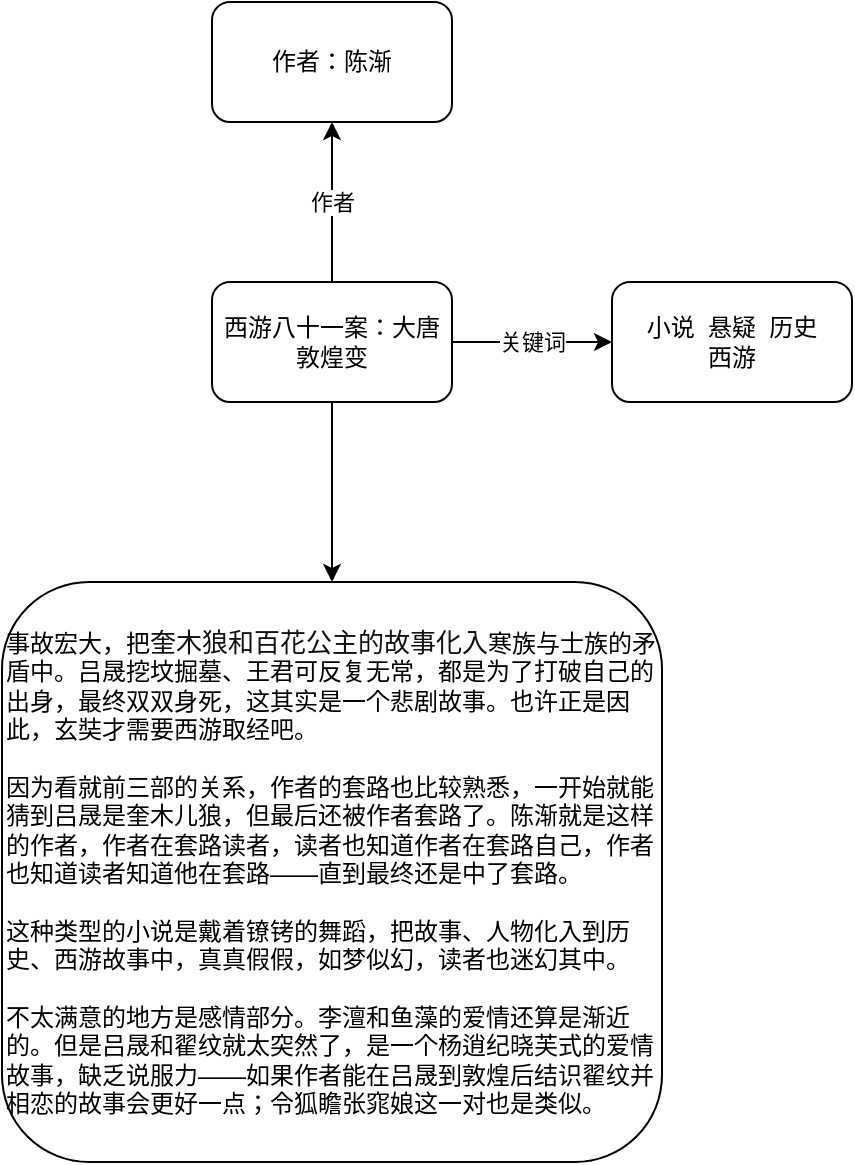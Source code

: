 <mxfile version="16.1.2" type="device" pages="3"><diagram id="uK767w47kImc_NffHqk4" name="第 1 页"><mxGraphModel dx="1422" dy="865" grid="1" gridSize="10" guides="1" tooltips="1" connect="1" arrows="1" fold="1" page="1" pageScale="1" pageWidth="827" pageHeight="1169" math="0" shadow="0"><root><mxCell id="0"/><mxCell id="1" parent="0"/><mxCell id="RqihHLQaPBmKDoyg9DzD-3" value="作者" style="edgeStyle=orthogonalEdgeStyle;rounded=0;orthogonalLoop=1;jettySize=auto;html=1;" parent="1" source="RqihHLQaPBmKDoyg9DzD-1" target="RqihHLQaPBmKDoyg9DzD-2" edge="1"><mxGeometry relative="1" as="geometry"/></mxCell><mxCell id="RqihHLQaPBmKDoyg9DzD-5" value="关键词" style="edgeStyle=orthogonalEdgeStyle;rounded=0;orthogonalLoop=1;jettySize=auto;html=1;" parent="1" source="RqihHLQaPBmKDoyg9DzD-1" target="RqihHLQaPBmKDoyg9DzD-4" edge="1"><mxGeometry relative="1" as="geometry"/></mxCell><mxCell id="BBfTI2OeYn2xRfMuQ_pj-2" value="" style="edgeStyle=orthogonalEdgeStyle;rounded=0;orthogonalLoop=1;jettySize=auto;html=1;" edge="1" parent="1" source="RqihHLQaPBmKDoyg9DzD-1" target="BBfTI2OeYn2xRfMuQ_pj-1"><mxGeometry relative="1" as="geometry"/></mxCell><mxCell id="RqihHLQaPBmKDoyg9DzD-1" value="西游八十一案：大唐敦煌变" style="rounded=1;whiteSpace=wrap;html=1;" parent="1" vertex="1"><mxGeometry x="350" y="410" width="120" height="60" as="geometry"/></mxCell><mxCell id="RqihHLQaPBmKDoyg9DzD-2" value="作者：陈渐" style="whiteSpace=wrap;html=1;rounded=1;" parent="1" vertex="1"><mxGeometry x="350" y="270" width="120" height="60" as="geometry"/></mxCell><mxCell id="RqihHLQaPBmKDoyg9DzD-4" value="小说&amp;nbsp; 悬疑&amp;nbsp; 历史&lt;br&gt;西游" style="whiteSpace=wrap;html=1;rounded=1;" parent="1" vertex="1"><mxGeometry x="550" y="410" width="120" height="60" as="geometry"/></mxCell><mxCell id="BBfTI2OeYn2xRfMuQ_pj-1" value="事故宏大，把&lt;span style=&quot;color: rgb(17 , 17 , 17) ; font-family: &amp;#34;arial&amp;#34; , &amp;#34;helvetica&amp;#34; , sans-serif ; font-size: 13px ; background-color: rgb(255 , 255 , 255)&quot;&gt;奎木狼和百花公主的故事化入&lt;/span&gt;寒族与士族的矛盾中。吕晟挖坟掘墓、王君可反复无常，都是为了打破自己的出身，最终双双身死，这其实是一个悲剧故事。也许正是因此，玄奘才需要西游取经吧。&lt;br&gt;&lt;br&gt;因为看就前三部的关系，作者的套路也比较熟悉，一开始就能猜到吕晟是奎木儿狼，但最后还被作者套路了。陈渐就是这样的作者，作者在套路读者，读者也知道作者在套路自己，作者也知道读者知道他在套路——直到最终还是中了套路。&lt;br&gt;&lt;br&gt;这种类型的小说是戴着镣铐的舞蹈，把故事、人物化入到历史、西游故事中，真真假假，如梦似幻，读者也迷幻其中。&lt;br&gt;&lt;br&gt;不太满意的地方是感情部分。李澶和鱼藻的爱情还算是渐近的。但是吕晟和翟纹就太突然了，是一个杨逍纪晓芙式的爱情故事，缺乏说服力——如果作者能在吕晟到敦煌后结识翟纹并相恋的故事会更好一点；令狐瞻张窕娘这一对也是类似。" style="rounded=1;whiteSpace=wrap;html=1;align=left;" vertex="1" parent="1"><mxGeometry x="245" y="560" width="330" height="290" as="geometry"/></mxCell></root></mxGraphModel></diagram><diagram id="ETEneAnjYqpQpml0-hJJ" name="时间线"><mxGraphModel dx="1822" dy="1265" grid="1" gridSize="10" guides="1" tooltips="1" connect="1" arrows="1" fold="1" page="0" pageScale="1" pageWidth="827" pageHeight="1169" math="0" shadow="0"><root><mxCell id="n9Vy7zhKSzdaqG_Epzwm-0"/><mxCell id="n9Vy7zhKSzdaqG_Epzwm-1" parent="n9Vy7zhKSzdaqG_Epzwm-0"/><mxCell id="wtiX90Hp_E0CEYomneC3-3" value="" style="edgeStyle=orthogonalEdgeStyle;rounded=0;orthogonalLoop=1;jettySize=auto;html=1;" parent="n9Vy7zhKSzdaqG_Epzwm-1" source="wtiX90Hp_E0CEYomneC3-0" target="wtiX90Hp_E0CEYomneC3-2" edge="1"><mxGeometry relative="1" as="geometry"/></mxCell><mxCell id="wtiX90Hp_E0CEYomneC3-0" value="大唐武德七年九月初四" style="rounded=1;whiteSpace=wrap;html=1;" parent="n9Vy7zhKSzdaqG_Epzwm-1" vertex="1"><mxGeometry x="60" y="120" width="120" height="60" as="geometry"/></mxCell><mxCell id="wtiX90Hp_E0CEYomneC3-1" value="郑州龙泉寺，玄奘接鸿胪寺崇玄署文本，三百里加急前往长安" style="shape=callout;whiteSpace=wrap;html=1;perimeter=calloutPerimeter;position2=0.58;base=10;size=20;position=0.58;direction=west;dashed=1;dashPattern=1 2;strokeColor=#A1A1A1;align=left;" parent="n9Vy7zhKSzdaqG_Epzwm-1" vertex="1"><mxGeometry x="60" y="180" width="120" height="80" as="geometry"/></mxCell><mxCell id="IkgBhXGL1mOwRxaxbpO7-1" value="" style="edgeStyle=orthogonalEdgeStyle;rounded=0;orthogonalLoop=1;jettySize=auto;html=1;fontFamily=Helvetica;fontSize=12;fontColor=default;entryX=0;entryY=0.5;entryDx=0;entryDy=0;" parent="n9Vy7zhKSzdaqG_Epzwm-1" source="wtiX90Hp_E0CEYomneC3-2" target="J5C__5_nLV18yTItEb-B-0" edge="1"><mxGeometry relative="1" as="geometry"/></mxCell><mxCell id="wtiX90Hp_E0CEYomneC3-2" value="九月初七" style="whiteSpace=wrap;html=1;rounded=1;" parent="n9Vy7zhKSzdaqG_Epzwm-1" vertex="1"><mxGeometry x="260" y="120" width="120" height="60" as="geometry"/></mxCell><mxCell id="mSGEd9Y7mOOZeeeNp9K7-0" value="靖善坊大兴善寺。结识吕晟" style="shape=callout;whiteSpace=wrap;html=1;perimeter=calloutPerimeter;position2=0.58;base=10;size=20;position=0.58;direction=west;dashed=1;dashPattern=1 2;strokeColor=#A1A1A1;align=left;" parent="n9Vy7zhKSzdaqG_Epzwm-1" vertex="1"><mxGeometry x="260" y="180" width="120" height="80" as="geometry"/></mxCell><mxCell id="IkgBhXGL1mOwRxaxbpO7-4" value="" style="edgeStyle=orthogonalEdgeStyle;rounded=0;orthogonalLoop=1;jettySize=auto;html=1;fontFamily=Helvetica;fontSize=12;fontColor=default;entryX=0.367;entryY=1.033;entryDx=0;entryDy=0;entryPerimeter=0;exitX=0.867;exitY=0.033;exitDx=0;exitDy=0;exitPerimeter=0;" parent="n9Vy7zhKSzdaqG_Epzwm-1" source="IkgBhXGL1mOwRxaxbpO7-0" target="ZBhR-njxjUqXx5IIpu0w-3" edge="1"><mxGeometry relative="1" as="geometry"><mxPoint x="620" y="60" as="targetPoint"/></mxGeometry></mxCell><mxCell id="IkgBhXGL1mOwRxaxbpO7-0" value="武德九年" style="whiteSpace=wrap;html=1;rounded=1;" parent="n9Vy7zhKSzdaqG_Epzwm-1" vertex="1"><mxGeometry x="450" y="440" width="120" height="60" as="geometry"/></mxCell><mxCell id="V2pMokHrUmsRmhTKnN_6-1" value="" style="edgeStyle=orthogonalEdgeStyle;rounded=0;orthogonalLoop=1;jettySize=auto;html=1;" edge="1" parent="n9Vy7zhKSzdaqG_Epzwm-1" source="IkgBhXGL1mOwRxaxbpO7-3" target="V2pMokHrUmsRmhTKnN_6-0"><mxGeometry relative="1" as="geometry"/></mxCell><mxCell id="IkgBhXGL1mOwRxaxbpO7-3" value="贞观三年" style="whiteSpace=wrap;html=1;rounded=1;" parent="n9Vy7zhKSzdaqG_Epzwm-1" vertex="1"><mxGeometry x="740" y="100" width="120" height="60" as="geometry"/></mxCell><mxCell id="V2pMokHrUmsRmhTKnN_6-0" value="八月" style="whiteSpace=wrap;html=1;rounded=1;" vertex="1" parent="n9Vy7zhKSzdaqG_Epzwm-1"><mxGeometry x="660" y="260" width="120" height="60" as="geometry"/></mxCell><mxCell id="V2pMokHrUmsRmhTKnN_6-2" value="莫高窟夜宴" style="shape=callout;whiteSpace=wrap;html=1;perimeter=calloutPerimeter;position2=1;base=7;size=20;position=0.25;direction=south;dashed=1;dashPattern=1 2;strokeColor=#A1A1A1;align=left;" vertex="1" parent="n9Vy7zhKSzdaqG_Epzwm-1"><mxGeometry x="770" y="220" width="100" height="40" as="geometry"/></mxCell><mxCell id="Pbsv0AhjTLiOo91kzENn-0" value="翟法让圆寂" style="shape=callout;whiteSpace=wrap;html=1;perimeter=calloutPerimeter;position2=0.58;base=10;size=20;position=0.58;direction=south;dashed=1;dashPattern=1 2;strokeColor=#A1A1A1;align=left;" vertex="1" parent="n9Vy7zhKSzdaqG_Epzwm-1"><mxGeometry x="780" y="270" width="90" height="40" as="geometry"/></mxCell><mxCell id="J5C__5_nLV18yTItEb-B-1" style="edgeStyle=orthogonalEdgeStyle;rounded=0;orthogonalLoop=1;jettySize=auto;html=1;exitX=1;exitY=0.5;exitDx=0;exitDy=0;" edge="1" parent="n9Vy7zhKSzdaqG_Epzwm-1" source="J5C__5_nLV18yTItEb-B-0" target="IkgBhXGL1mOwRxaxbpO7-0"><mxGeometry relative="1" as="geometry"/></mxCell><mxCell id="J5C__5_nLV18yTItEb-B-0" value="武德八年" style="whiteSpace=wrap;html=1;rounded=1;" vertex="1" parent="n9Vy7zhKSzdaqG_Epzwm-1"><mxGeometry x="370" y="-10" width="120" height="60" as="geometry"/></mxCell><mxCell id="J5C__5_nLV18yTItEb-B-2" value="吕晟调任敦煌。途经凉州拜访吕师老。&lt;br&gt;七月：吕氏向翟氏求亲。" style="shape=callout;whiteSpace=wrap;html=1;perimeter=calloutPerimeter;position2=0.58;base=10;size=20;position=0.58;direction=east;dashed=1;dashPattern=1 2;strokeColor=#A1A1A1;align=left;" vertex="1" parent="n9Vy7zhKSzdaqG_Epzwm-1"><mxGeometry x="370" y="-60" width="120" height="50" as="geometry"/></mxCell><mxCell id="ZBhR-njxjUqXx5IIpu0w-1" style="edgeStyle=orthogonalEdgeStyle;rounded=0;orthogonalLoop=1;jettySize=auto;html=1;exitX=1;exitY=0.5;exitDx=0;exitDy=0;entryX=0;entryY=0.5;entryDx=0;entryDy=0;" edge="1" parent="n9Vy7zhKSzdaqG_Epzwm-1" source="ZBhR-njxjUqXx5IIpu0w-0" target="wtiX90Hp_E0CEYomneC3-0"><mxGeometry relative="1" as="geometry"/></mxCell><mxCell id="SwBfEeOU_TB-LKe70qKU-1" value="" style="edgeStyle=orthogonalEdgeStyle;rounded=0;orthogonalLoop=1;jettySize=auto;html=1;" edge="1" parent="n9Vy7zhKSzdaqG_Epzwm-1" source="SwBfEeOU_TB-LKe70qKU-0" target="ZBhR-njxjUqXx5IIpu0w-0"><mxGeometry relative="1" as="geometry"/></mxCell><mxCell id="ZBhR-njxjUqXx5IIpu0w-0" value="武德六年" style="whiteSpace=wrap;html=1;rounded=1;" vertex="1" parent="n9Vy7zhKSzdaqG_Epzwm-1"><mxGeometry x="-150" y="120" width="120" height="60" as="geometry"/></mxCell><mxCell id="ZBhR-njxjUqXx5IIpu0w-2" value="吕晟中双科状元。&lt;br&gt;&lt;br&gt;张护、李通之变，" style="shape=callout;whiteSpace=wrap;html=1;perimeter=calloutPerimeter;position2=0.58;base=10;size=20;position=0.58;direction=west;dashed=1;dashPattern=1 2;strokeColor=#A1A1A1;align=left;" vertex="1" parent="n9Vy7zhKSzdaqG_Epzwm-1"><mxGeometry x="-160" y="180" width="120" height="80" as="geometry"/></mxCell><mxCell id="ZBhR-njxjUqXx5IIpu0w-4" style="edgeStyle=orthogonalEdgeStyle;rounded=0;orthogonalLoop=1;jettySize=auto;html=1;exitX=0.75;exitY=1;exitDx=0;exitDy=0;entryX=0;entryY=0.5;entryDx=0;entryDy=0;" edge="1" parent="n9Vy7zhKSzdaqG_Epzwm-1" source="ZBhR-njxjUqXx5IIpu0w-3" target="IkgBhXGL1mOwRxaxbpO7-3"><mxGeometry relative="1" as="geometry"/></mxCell><mxCell id="ZBhR-njxjUqXx5IIpu0w-3" value="贞观元年" style="whiteSpace=wrap;html=1;rounded=1;" vertex="1" parent="n9Vy7zhKSzdaqG_Epzwm-1"><mxGeometry x="580" y="-10" width="120" height="60" as="geometry"/></mxCell><mxCell id="5CPfRAdkRKUjIvIa-AOM-0" value="王君可调任敦煌。&lt;br&gt;" style="shape=callout;whiteSpace=wrap;html=1;perimeter=calloutPerimeter;position2=0;base=30;size=20;position=0.17;direction=east;dashed=1;dashPattern=1 2;strokeColor=#A1A1A1;align=left;" vertex="1" parent="n9Vy7zhKSzdaqG_Epzwm-1"><mxGeometry x="610" y="-100" width="120" height="90" as="geometry"/></mxCell><mxCell id="kjNohWhmynSKH8-8Bbo5-0" value="玄武门兵变" style="shape=callout;whiteSpace=wrap;html=1;perimeter=calloutPerimeter;position2=1;base=7;size=20;position=0.25;direction=south;dashed=1;dashPattern=1 2;strokeColor=#A1A1A1;align=left;" vertex="1" parent="n9Vy7zhKSzdaqG_Epzwm-1"><mxGeometry x="570" y="455" width="110" height="30" as="geometry"/></mxCell><mxCell id="kjNohWhmynSKH8-8Bbo5-1" value="&lt;br&gt;六月林四马青墩戍杀吕晟。" style="shape=callout;whiteSpace=wrap;html=1;perimeter=calloutPerimeter;position2=0;base=30;size=20;position=0.17;direction=south;dashed=1;dashPattern=1 2;strokeColor=#A1A1A1;align=left;" vertex="1" parent="n9Vy7zhKSzdaqG_Epzwm-1"><mxGeometry x="540" y="500" width="90" height="50" as="geometry"/></mxCell><mxCell id="kjNohWhmynSKH8-8Bbo5-2" value="突厥进攻青墩戍。&lt;br&gt;西沙州敦煌县衙，地牢，吕晟死。奎木儿狼现世。&lt;br&gt;四月：吕氏创八家士族祖坟。&lt;br&gt;四月初十日：奎木狼抢亲。&lt;br&gt;八月十九日：奎木狼抢（翟令狐）亲。&lt;br&gt;八月二十五日：奎木狼截杀米来亨。" style="shape=callout;whiteSpace=wrap;html=1;perimeter=calloutPerimeter;position2=0.33;base=10;size=20;position=0.58;direction=west;dashed=1;dashPattern=1 2;strokeColor=#A1A1A1;align=left;" vertex="1" parent="n9Vy7zhKSzdaqG_Epzwm-1"><mxGeometry x="410" y="500" width="120" height="270" as="geometry"/></mxCell><mxCell id="l1HXczND7NQby5uLUQOo-0" value="西窟事变，奎木狼独战7大士族。&lt;br&gt;李 鱼大婚。" style="shape=callout;whiteSpace=wrap;html=1;perimeter=calloutPerimeter;position2=0;base=10;size=20;position=0.58;direction=south;dashed=1;dashPattern=1 2;strokeColor=#A1A1A1;align=left;" vertex="1" parent="n9Vy7zhKSzdaqG_Epzwm-1"><mxGeometry x="780" y="320" width="100" height="50" as="geometry"/></mxCell><mxCell id="SwBfEeOU_TB-LKe70qKU-0" value="武德四年" style="whiteSpace=wrap;html=1;rounded=1;" vertex="1" parent="n9Vy7zhKSzdaqG_Epzwm-1"><mxGeometry x="-350" y="120" width="120" height="60" as="geometry"/></mxCell><mxCell id="SwBfEeOU_TB-LKe70qKU-2" value="吕晟被傅奕推荐到太医署任咒禁博士" style="shape=callout;whiteSpace=wrap;html=1;perimeter=calloutPerimeter;position2=0.58;base=10;size=20;position=0.58;direction=west;dashed=1;dashPattern=1 2;strokeColor=#A1A1A1;align=left;" vertex="1" parent="n9Vy7zhKSzdaqG_Epzwm-1"><mxGeometry x="-360" y="180" width="120" height="80" as="geometry"/></mxCell></root></mxGraphModel></diagram><diagram id="M8spMVe3GEq9kXkyptxY" name="人物关系"><mxGraphModel dx="2431" dy="2036" grid="1" gridSize="10" guides="1" tooltips="1" connect="1" arrows="1" fold="1" page="0" pageScale="1" pageWidth="827" pageHeight="1169" math="0" shadow="0"><root><mxCell id="thEtlZUZOhmnivf655Vb-0"/><mxCell id="thEtlZUZOhmnivf655Vb-1" parent="thEtlZUZOhmnivf655Vb-0"/><mxCell id="fYn5PfHIgCHc7YiqFe8q-171" style="edgeStyle=orthogonalEdgeStyle;rounded=0;orthogonalLoop=1;jettySize=auto;html=1;exitX=1;exitY=0.5;exitDx=0;exitDy=0;entryX=0.931;entryY=1.022;entryDx=0;entryDy=0;entryPerimeter=0;fontFamily=Verdana;fontColor=#000000;" parent="thEtlZUZOhmnivf655Vb-1" source="fYn5PfHIgCHc7YiqFe8q-45" target="Bgj4lCCG-4klPdyXBwDA-4" edge="1"><mxGeometry relative="1" as="geometry"><Array as="points"><mxPoint x="1860" y="-5"/><mxPoint x="1860" y="770"/><mxPoint x="692" y="770"/></Array></mxGeometry></mxCell><mxCell id="fYn5PfHIgCHc7YiqFe8q-172" value="协助" style="edgeLabel;html=1;align=center;verticalAlign=middle;resizable=0;points=[];fontFamily=Verdana;fontColor=#000000;" parent="fYn5PfHIgCHc7YiqFe8q-171" vertex="1" connectable="0"><mxGeometry x="0.961" y="-1" relative="1" as="geometry"><mxPoint as="offset"/></mxGeometry></mxCell><mxCell id="fYn5PfHIgCHc7YiqFe8q-175" style="edgeStyle=orthogonalEdgeStyle;rounded=0;orthogonalLoop=1;jettySize=auto;html=1;fontFamily=Verdana;fontColor=#000000;entryX=0;entryY=0.75;entryDx=0;entryDy=0;exitX=0;exitY=0.5;exitDx=0;exitDy=0;strokeColor=#FF0000;" parent="thEtlZUZOhmnivf655Vb-1" source="2Ca5MxEbC65T6fg62iyO-5" target="z0YX35XyCmwbt3Vy0wgT-4" edge="1"><mxGeometry relative="1" as="geometry"><mxPoint x="1730" y="378" as="sourcePoint"/><mxPoint x="40" y="30" as="targetPoint"/><Array as="points"><mxPoint x="-40" y="378"/><mxPoint x="-40" y="-22"/><mxPoint x="50" y="-22"/></Array></mxGeometry></mxCell><mxCell id="fYn5PfHIgCHc7YiqFe8q-176" value="杀死" style="edgeLabel;html=1;align=center;verticalAlign=middle;resizable=0;points=[];fontFamily=Verdana;fontColor=#000000;" parent="fYn5PfHIgCHc7YiqFe8q-175" vertex="1" connectable="0"><mxGeometry x="-0.956" y="-1" relative="1" as="geometry"><mxPoint x="-1724" y="-342" as="offset"/></mxGeometry></mxCell><mxCell id="fYn5PfHIgCHc7YiqFe8q-179" style="edgeStyle=orthogonalEdgeStyle;rounded=0;orthogonalLoop=1;jettySize=auto;html=1;exitX=1;exitY=0.5;exitDx=0;exitDy=0;entryX=0.393;entryY=1.043;entryDx=0;entryDy=0;fontFamily=Verdana;fontColor=#000000;strokeColor=#0000FF;entryPerimeter=0;" parent="thEtlZUZOhmnivf655Vb-1" source="fYn5PfHIgCHc7YiqFe8q-177" target="z0YX35XyCmwbt3Vy0wgT-4" edge="1"><mxGeometry relative="1" as="geometry"><Array as="points"><mxPoint x="1120" y="730"/><mxPoint x="1120" y="430"/><mxPoint x="127" y="430"/></Array></mxGeometry></mxCell><mxCell id="fYn5PfHIgCHc7YiqFe8q-180" value="欺骗" style="edgeLabel;html=1;align=center;verticalAlign=middle;resizable=0;points=[];fontFamily=Verdana;fontColor=#000000;" parent="fYn5PfHIgCHc7YiqFe8q-179" vertex="1" connectable="0"><mxGeometry x="0.966" y="1" relative="1" as="geometry"><mxPoint as="offset"/></mxGeometry></mxCell><mxCell id="fYn5PfHIgCHc7YiqFe8q-143" value="" style="rounded=1;whiteSpace=wrap;html=1;fontFamily=Verdana;fontColor=#000000;fillColor=none;dashed=1;dashPattern=1 1;strokeColor=#3333FF;strokeWidth=3;" parent="thEtlZUZOhmnivf655Vb-1" vertex="1"><mxGeometry x="490" y="470" width="800" height="680" as="geometry"/></mxCell><mxCell id="fYn5PfHIgCHc7YiqFe8q-120" value="" style="ellipse;shape=cloud;whiteSpace=wrap;html=1;align=center;rounded=0;fontFamily=Verdana;fillColor=#b1ddf0;opacity=50;strokeColor=#10739e;" parent="thEtlZUZOhmnivf655Vb-1" vertex="1"><mxGeometry x="690" y="450" width="580" height="500" as="geometry"/></mxCell><mxCell id="URefAOKHtwGRBaFewwyX-8" value="" style="rounded=1;whiteSpace=wrap;html=1;dashed=1;fillColor=#FFF2CC;opacity=50;" parent="thEtlZUZOhmnivf655Vb-1" vertex="1"><mxGeometry x="270" y="-30" width="180" height="130" as="geometry"/></mxCell><mxCell id="z0YX35XyCmwbt3Vy0wgT-19" value="" style="rounded=1;whiteSpace=wrap;html=1;fontFamily=Helvetica;fontSize=12;strokeColor=#d6b656;fillColor=#fff2cc;opacity=80;" parent="thEtlZUZOhmnivf655Vb-1" vertex="1"><mxGeometry x="70" y="-530" width="140" height="540" as="geometry"/></mxCell><mxCell id="Bgj4lCCG-4klPdyXBwDA-1" value="接待" style="edgeStyle=orthogonalEdgeStyle;rounded=0;orthogonalLoop=1;jettySize=auto;html=1;fontFamily=Helvetica;fontSize=12;fontColor=default;" parent="thEtlZUZOhmnivf655Vb-1" source="Bgj4lCCG-4klPdyXBwDA-0" target="fO1_qAPmbY-SpzshHLiB-0" edge="1"><mxGeometry relative="1" as="geometry"/></mxCell><mxCell id="Bgj4lCCG-4klPdyXBwDA-3" value="邀请辩经" style="edgeStyle=orthogonalEdgeStyle;rounded=0;orthogonalLoop=1;jettySize=auto;html=1;fontFamily=Helvetica;fontSize=12;fontColor=default;" parent="thEtlZUZOhmnivf655Vb-1" source="fO1_qAPmbY-SpzshHLiB-0" target="Bgj4lCCG-4klPdyXBwDA-2" edge="1"><mxGeometry relative="1" as="geometry"/></mxCell><mxCell id="Bgj4lCCG-4klPdyXBwDA-5" value="辩经；至交" style="edgeStyle=orthogonalEdgeStyle;rounded=0;orthogonalLoop=1;jettySize=auto;html=1;fontFamily=Helvetica;fontSize=12;fontColor=default;" parent="thEtlZUZOhmnivf655Vb-1" source="fO1_qAPmbY-SpzshHLiB-0" target="Bgj4lCCG-4klPdyXBwDA-4" edge="1"><mxGeometry relative="1" as="geometry"/></mxCell><mxCell id="fO1_qAPmbY-SpzshHLiB-0" value="&lt;span style=&quot;&quot;&gt;玄奘&lt;/span&gt;" style="rounded=1;whiteSpace=wrap;html=1;strokeColor=#000000;labelBackgroundColor=none;fillColor=#80FF00;" parent="thEtlZUZOhmnivf655Vb-1" vertex="1"><mxGeometry x="220" y="720" width="120" height="30" as="geometry"/></mxCell><mxCell id="Bgj4lCCG-4klPdyXBwDA-0" value="道岳法师" style="whiteSpace=wrap;html=1;strokeColor=#000000;rounded=1;" parent="thEtlZUZOhmnivf655Vb-1" vertex="1"><mxGeometry x="220" y="815" width="120" height="35" as="geometry"/></mxCell><mxCell id="Bgj4lCCG-4klPdyXBwDA-2" value="萧瑀" style="rounded=1;whiteSpace=wrap;html=1;strokeColor=#000000;" parent="thEtlZUZOhmnivf655Vb-1" vertex="1"><mxGeometry x="20" y="720" width="120" height="30" as="geometry"/></mxCell><mxCell id="yEYKDh5o_xSrbMHNsnS4-0" value="提亲/劫持" style="edgeStyle=orthogonalEdgeStyle;rounded=0;orthogonalLoop=1;jettySize=auto;html=1;exitX=0.25;exitY=0;exitDx=0;exitDy=0;strokeColor=#00FFFF;" parent="thEtlZUZOhmnivf655Vb-1" source="Bgj4lCCG-4klPdyXBwDA-4" edge="1"><mxGeometry x="0.106" relative="1" as="geometry"><mxPoint x="850" y="20" as="targetPoint"/><Array as="points"><mxPoint x="610" y="315"/><mxPoint x="850" y="315"/></Array><mxPoint as="offset"/></mxGeometry></mxCell><mxCell id="b5X6ixGKM05D0dAzCBph-1" value="父亲" style="edgeStyle=orthogonalEdgeStyle;rounded=0;orthogonalLoop=1;jettySize=auto;html=1;exitX=1;exitY=0.5;exitDx=0;exitDy=0;entryX=0;entryY=0.5;entryDx=0;entryDy=0;" parent="thEtlZUZOhmnivf655Vb-1" source="Bgj4lCCG-4klPdyXBwDA-4" target="b5X6ixGKM05D0dAzCBph-0" edge="1"><mxGeometry relative="1" as="geometry"/></mxCell><mxCell id="fYn5PfHIgCHc7YiqFe8q-103" value="师父" style="edgeStyle=orthogonalEdgeStyle;rounded=0;orthogonalLoop=1;jettySize=auto;html=1;exitX=0.5;exitY=0;exitDx=0;exitDy=0;entryX=1;entryY=0.5;entryDx=0;entryDy=0;fontFamily=Verdana;fontColor=#000000;" parent="thEtlZUZOhmnivf655Vb-1" source="Bgj4lCCG-4klPdyXBwDA-4" target="URefAOKHtwGRBaFewwyX-1" edge="1"><mxGeometry x="0.851" relative="1" as="geometry"><mxPoint as="offset"/></mxGeometry></mxCell><mxCell id="Bgj4lCCG-4klPdyXBwDA-4" value="吕晟" style="rounded=1;whiteSpace=wrap;html=1;strokeColor=#000000;fillColor=#FFFF33;" parent="thEtlZUZOhmnivf655Vb-1" vertex="1"><mxGeometry x="580" y="720" width="120" height="30" as="geometry"/></mxCell><mxCell id="z0YX35XyCmwbt3Vy0wgT-25" style="edgeStyle=orthogonalEdgeStyle;rounded=0;orthogonalLoop=1;jettySize=auto;html=1;exitX=1;exitY=0.25;exitDx=0;exitDy=0;entryX=0;entryY=0.5;entryDx=0;entryDy=0;fontFamily=Helvetica;fontSize=12;fontColor=default;" parent="thEtlZUZOhmnivf655Vb-1" source="z0YX35XyCmwbt3Vy0wgT-4" target="z0YX35XyCmwbt3Vy0wgT-24" edge="1"><mxGeometry relative="1" as="geometry"><Array as="points"><mxPoint x="200" y="-35"/><mxPoint x="240" y="-35"/><mxPoint x="240" y="-55"/></Array></mxGeometry></mxCell><mxCell id="z0YX35XyCmwbt3Vy0wgT-30" value="女儿" style="edgeStyle=orthogonalEdgeStyle;rounded=0;orthogonalLoop=1;jettySize=auto;html=1;entryX=0.5;entryY=0;entryDx=0;entryDy=0;fontFamily=Helvetica;fontSize=12;fontColor=default;exitX=0.5;exitY=1;exitDx=0;exitDy=0;" parent="thEtlZUZOhmnivf655Vb-1" source="z0YX35XyCmwbt3Vy0wgT-4" target="z0YX35XyCmwbt3Vy0wgT-29" edge="1"><mxGeometry x="0.686" relative="1" as="geometry"><mxPoint as="offset"/><mxPoint x="80" y="-22" as="sourcePoint"/></mxGeometry></mxCell><mxCell id="z0YX35XyCmwbt3Vy0wgT-33" style="edgeStyle=orthogonalEdgeStyle;rounded=0;orthogonalLoop=1;jettySize=auto;html=1;exitX=1;exitY=0.5;exitDx=0;exitDy=0;entryX=0;entryY=0.5;entryDx=0;entryDy=0;fontFamily=Helvetica;fontSize=12;fontColor=default;" parent="thEtlZUZOhmnivf655Vb-1" source="z0YX35XyCmwbt3Vy0wgT-4" target="z0YX35XyCmwbt3Vy0wgT-6" edge="1"><mxGeometry relative="1" as="geometry"/></mxCell><mxCell id="NwQw39v65eOmlA-kpTb0-26" value="族弟" style="edgeStyle=orthogonalEdgeStyle;rounded=0;orthogonalLoop=1;jettySize=auto;html=1;entryX=0;entryY=0.5;entryDx=0;entryDy=0;exitX=1;exitY=0.75;exitDx=0;exitDy=0;" parent="thEtlZUZOhmnivf655Vb-1" source="z0YX35XyCmwbt3Vy0wgT-4" target="NwQw39v65eOmlA-kpTb0-25" edge="1"><mxGeometry x="0.495" relative="1" as="geometry"><Array as="points"><mxPoint x="230" y="-22"/><mxPoint x="230" y="145"/></Array><mxPoint y="1" as="offset"/></mxGeometry></mxCell><mxCell id="2Ca5MxEbC65T6fg62iyO-4" value="儿子" style="edgeStyle=orthogonalEdgeStyle;rounded=0;orthogonalLoop=1;jettySize=auto;html=1;entryX=0.5;entryY=0;entryDx=0;entryDy=0;exitX=0.5;exitY=1;exitDx=0;exitDy=0;" parent="thEtlZUZOhmnivf655Vb-1" source="z0YX35XyCmwbt3Vy0wgT-4" target="2Ca5MxEbC65T6fg62iyO-3" edge="1"><mxGeometry x="0.636" relative="1" as="geometry"><mxPoint y="-1" as="offset"/></mxGeometry></mxCell><mxCell id="URefAOKHtwGRBaFewwyX-3" value="亲信" style="edgeStyle=orthogonalEdgeStyle;rounded=0;orthogonalLoop=1;jettySize=auto;html=1;exitX=1;exitY=0.5;exitDx=0;exitDy=0;entryX=0;entryY=0.75;entryDx=0;entryDy=0;" parent="thEtlZUZOhmnivf655Vb-1" source="z0YX35XyCmwbt3Vy0wgT-4" target="24hHoS0S4l3GN3riLEzE-8" edge="1"><mxGeometry x="0.719" relative="1" as="geometry"><mxPoint as="offset"/></mxGeometry></mxCell><mxCell id="URefAOKHtwGRBaFewwyX-4" value="亲信" style="edgeStyle=orthogonalEdgeStyle;rounded=0;orthogonalLoop=1;jettySize=auto;html=1;exitX=1;exitY=0.5;exitDx=0;exitDy=0;entryX=0;entryY=0.25;entryDx=0;entryDy=0;" parent="thEtlZUZOhmnivf655Vb-1" source="z0YX35XyCmwbt3Vy0wgT-4" target="2Ca5MxEbC65T6fg62iyO-0" edge="1"><mxGeometry x="0.797" relative="1" as="geometry"><mxPoint as="offset"/></mxGeometry></mxCell><mxCell id="URefAOKHtwGRBaFewwyX-5" style="edgeStyle=orthogonalEdgeStyle;rounded=0;orthogonalLoop=1;jettySize=auto;html=1;exitX=1;exitY=0.5;exitDx=0;exitDy=0;entryX=0;entryY=0.5;entryDx=0;entryDy=0;" parent="thEtlZUZOhmnivf655Vb-1" source="z0YX35XyCmwbt3Vy0wgT-4" target="z0YX35XyCmwbt3Vy0wgT-8" edge="1"><mxGeometry relative="1" as="geometry"/></mxCell><mxCell id="fYn5PfHIgCHc7YiqFe8q-160" style="edgeStyle=orthogonalEdgeStyle;rounded=0;orthogonalLoop=1;jettySize=auto;html=1;exitX=1;exitY=0.5;exitDx=0;exitDy=0;entryX=0;entryY=0.5;entryDx=0;entryDy=0;fontFamily=Verdana;fontColor=#000000;" parent="thEtlZUZOhmnivf655Vb-1" source="z0YX35XyCmwbt3Vy0wgT-4" target="2Ca5MxEbC65T6fg62iyO-1" edge="1"><mxGeometry relative="1" as="geometry"/></mxCell><mxCell id="fYn5PfHIgCHc7YiqFe8q-161" style="edgeStyle=orthogonalEdgeStyle;rounded=0;orthogonalLoop=1;jettySize=auto;html=1;exitX=1;exitY=0.5;exitDx=0;exitDy=0;entryX=0;entryY=0.5;entryDx=0;entryDy=0;fontFamily=Verdana;fontColor=#000000;" parent="thEtlZUZOhmnivf655Vb-1" source="z0YX35XyCmwbt3Vy0wgT-4" target="NwQw39v65eOmlA-kpTb0-32" edge="1"><mxGeometry relative="1" as="geometry"/></mxCell><mxCell id="IQNJKbx22RuGQlgjq-hp-0" style="edgeStyle=orthogonalEdgeStyle;rounded=0;orthogonalLoop=1;jettySize=auto;html=1;exitX=0.25;exitY=1;exitDx=0;exitDy=0;entryX=0.75;entryY=0;entryDx=0;entryDy=0;" edge="1" parent="thEtlZUZOhmnivf655Vb-1" source="z0YX35XyCmwbt3Vy0wgT-4" target="z0YX35XyCmwbt3Vy0wgT-0"><mxGeometry relative="1" as="geometry"><Array as="points"><mxPoint x="110" y="20"/><mxPoint x="-15" y="20"/></Array></mxGeometry></mxCell><mxCell id="IQNJKbx22RuGQlgjq-hp-1" value="劝反" style="edgeLabel;html=1;align=center;verticalAlign=middle;resizable=0;points=[];" vertex="1" connectable="0" parent="IQNJKbx22RuGQlgjq-hp-0"><mxGeometry x="0.649" y="2" relative="1" as="geometry"><mxPoint as="offset"/></mxGeometry></mxCell><mxCell id="z0YX35XyCmwbt3Vy0wgT-4" value="西沙州刺史/左领军卫将军：王君可" style="rounded=1;whiteSpace=wrap;html=1;strokeColor=#000000;fillColor=#EA6B66;" parent="thEtlZUZOhmnivf655Vb-1" vertex="1"><mxGeometry x="80" y="-60" width="120" height="50" as="geometry"/></mxCell><mxCell id="z0YX35XyCmwbt3Vy0wgT-6" value="西关镇将：令狐瞻" style="rounded=1;whiteSpace=wrap;html=1;strokeColor=#006EAF;fillColor=#1ba1e2;fontColor=#ffffff;" parent="thEtlZUZOhmnivf655Vb-1" vertex="1"><mxGeometry x="280" y="60" width="120" height="30" as="geometry"/></mxCell><mxCell id="z0YX35XyCmwbt3Vy0wgT-8" value="子亭守捉使：翟述" style="rounded=1;whiteSpace=wrap;html=1;strokeColor=#000000;" parent="thEtlZUZOhmnivf655Vb-1" vertex="1"><mxGeometry x="280" y="-20" width="120" height="30" as="geometry"/></mxCell><mxCell id="z0YX35XyCmwbt3Vy0wgT-13" value="凉州都督：李大亮" style="rounded=1;whiteSpace=wrap;html=1;fontFamily=Helvetica;fontSize=12;fontColor=default;strokeColor=#000000;fillColor=default;" parent="thEtlZUZOhmnivf655Vb-1" vertex="1"><mxGeometry x="80" y="-470" width="120" height="30" as="geometry"/></mxCell><mxCell id="z0YX35XyCmwbt3Vy0wgT-22" value="心腹" style="edgeStyle=orthogonalEdgeStyle;rounded=0;orthogonalLoop=1;jettySize=auto;html=1;fontFamily=Helvetica;fontSize=12;fontColor=default;" parent="thEtlZUZOhmnivf655Vb-1" source="z0YX35XyCmwbt3Vy0wgT-21" target="z0YX35XyCmwbt3Vy0wgT-15" edge="1"><mxGeometry relative="1" as="geometry"/></mxCell><mxCell id="z0YX35XyCmwbt3Vy0wgT-23" value="活命" style="edgeStyle=orthogonalEdgeStyle;rounded=0;orthogonalLoop=1;jettySize=auto;html=1;exitX=0.5;exitY=0;exitDx=0;exitDy=0;entryX=0.5;entryY=1;entryDx=0;entryDy=0;fontFamily=Helvetica;fontSize=12;fontColor=default;" parent="thEtlZUZOhmnivf655Vb-1" source="z0YX35XyCmwbt3Vy0wgT-15" target="z0YX35XyCmwbt3Vy0wgT-13" edge="1"><mxGeometry relative="1" as="geometry"/></mxCell><mxCell id="z0YX35XyCmwbt3Vy0wgT-15" value="甘州刺史：张弼" style="rounded=1;whiteSpace=wrap;html=1;fontFamily=Helvetica;fontSize=12;fontColor=default;strokeColor=#000000;fillColor=default;" parent="thEtlZUZOhmnivf655Vb-1" vertex="1"><mxGeometry x="80" y="-350" width="120" height="30" as="geometry"/></mxCell><mxCell id="z0YX35XyCmwbt3Vy0wgT-16" value="代州都督：张公瑾" style="rounded=1;whiteSpace=wrap;html=1;fontFamily=Helvetica;fontSize=12;fontColor=default;strokeColor=#000000;fillColor=default;" parent="thEtlZUZOhmnivf655Vb-1" vertex="1"><mxGeometry x="80" y="-600" width="120" height="30" as="geometry"/></mxCell><mxCell id="MtN_0XR49T7sVuRXFCSf-1" value="" style="edgeStyle=orthogonalEdgeStyle;rounded=0;orthogonalLoop=1;jettySize=auto;html=1;" parent="thEtlZUZOhmnivf655Vb-1" source="z0YX35XyCmwbt3Vy0wgT-18" target="MtN_0XR49T7sVuRXFCSf-0" edge="1"><mxGeometry relative="1" as="geometry"/></mxCell><mxCell id="fYn5PfHIgCHc7YiqFe8q-151" style="edgeStyle=orthogonalEdgeStyle;rounded=0;orthogonalLoop=1;jettySize=auto;html=1;exitX=1;exitY=0.5;exitDx=0;exitDy=0;entryX=0;entryY=0.75;entryDx=0;entryDy=0;fontFamily=Verdana;fontColor=#000000;" parent="thEtlZUZOhmnivf655Vb-1" source="z0YX35XyCmwbt3Vy0wgT-18" target="kz0Ufluh7bJCQvsi_tyt-3" edge="1"><mxGeometry relative="1" as="geometry"/></mxCell><mxCell id="z0YX35XyCmwbt3Vy0wgT-18" value="肃州刺史：牛进达" style="rounded=1;whiteSpace=wrap;html=1;fontFamily=Helvetica;fontSize=12;fontColor=default;strokeColor=#000000;fillColor=default;" parent="thEtlZUZOhmnivf655Vb-1" vertex="1"><mxGeometry x="77.5" y="-290" width="120" height="30" as="geometry"/></mxCell><mxCell id="z0YX35XyCmwbt3Vy0wgT-20" value="&lt;h2&gt;瓦岗寨袍泽&lt;/h2&gt;" style="text;html=1;strokeColor=none;fillColor=none;align=center;verticalAlign=middle;whiteSpace=wrap;rounded=0;fontFamily=Helvetica;fontSize=12;fontColor=default;opacity=80;" parent="thEtlZUZOhmnivf655Vb-1" vertex="1"><mxGeometry x="80" y="-530" width="120" height="30" as="geometry"/></mxCell><mxCell id="z0YX35XyCmwbt3Vy0wgT-21" value="李密" style="rounded=1;whiteSpace=wrap;html=1;fontFamily=Helvetica;fontSize=12;fontColor=default;strokeColor=#000000;fillColor=default;" parent="thEtlZUZOhmnivf655Vb-1" vertex="1"><mxGeometry x="-110" y="-350" width="120" height="30" as="geometry"/></mxCell><mxCell id="z0YX35XyCmwbt3Vy0wgT-24" value="录事参军：曹诚" style="rounded=1;whiteSpace=wrap;html=1;strokeColor=#000000;" parent="thEtlZUZOhmnivf655Vb-1" vertex="1"><mxGeometry x="280" y="-70" width="120" height="30" as="geometry"/></mxCell><mxCell id="IuewilMAT3eLYr72mFHK-0" style="edgeStyle=orthogonalEdgeStyle;rounded=0;orthogonalLoop=1;jettySize=auto;html=1;exitX=0.75;exitY=1;exitDx=0;exitDy=0;entryX=0.75;entryY=0;entryDx=0;entryDy=0;fillColor=#fff2cc;strokeColor=#d6b656;" parent="thEtlZUZOhmnivf655Vb-1" source="z0YX35XyCmwbt3Vy0wgT-29" target="Bgj4lCCG-4klPdyXBwDA-4" edge="1"><mxGeometry relative="1" as="geometry"><Array as="points"><mxPoint x="183" y="230"/><mxPoint x="670" y="230"/></Array></mxGeometry></mxCell><mxCell id="IuewilMAT3eLYr72mFHK-1" value="喜欢" style="edgeLabel;html=1;align=center;verticalAlign=middle;resizable=0;points=[];" parent="IuewilMAT3eLYr72mFHK-0" vertex="1" connectable="0"><mxGeometry x="0.905" relative="1" as="geometry"><mxPoint y="1" as="offset"/></mxGeometry></mxCell><mxCell id="z0YX35XyCmwbt3Vy0wgT-29" value="鱼藻" style="rounded=1;whiteSpace=wrap;html=1;strokeColor=#005700;fillColor=#008a00;fontColor=#ffffff;" parent="thEtlZUZOhmnivf655Vb-1" vertex="1"><mxGeometry x="137.5" y="80" width="60" height="30" as="geometry"/></mxCell><mxCell id="NwQw39v65eOmlA-kpTb0-22" value="三子" style="edgeStyle=orthogonalEdgeStyle;rounded=0;orthogonalLoop=1;jettySize=auto;html=1;exitX=0.75;exitY=1;exitDx=0;exitDy=0;entryX=0.5;entryY=1;entryDx=0;entryDy=0;" parent="thEtlZUZOhmnivf655Vb-1" source="NwQw39v65eOmlA-kpTb0-9" target="z0YX35XyCmwbt3Vy0wgT-6" edge="1"><mxGeometry relative="1" as="geometry"><Array as="points"><mxPoint x="1156" y="240"/><mxPoint x="340" y="240"/></Array></mxGeometry></mxCell><mxCell id="fYn5PfHIgCHc7YiqFe8q-118" style="edgeStyle=orthogonalEdgeStyle;rounded=0;orthogonalLoop=1;jettySize=auto;html=1;exitX=0.25;exitY=1;exitDx=0;exitDy=0;entryX=1;entryY=0.5;entryDx=0;entryDy=0;fontFamily=Verdana;fontColor=#000000;dashed=1;" parent="thEtlZUZOhmnivf655Vb-1" source="NwQw39v65eOmlA-kpTb0-15" target="b5X6ixGKM05D0dAzCBph-0" edge="1"><mxGeometry relative="1" as="geometry"><Array as="points"><mxPoint x="860" y="585"/><mxPoint x="860" y="735"/></Array></mxGeometry></mxCell><mxCell id="NwQw39v65eOmlA-kpTb0-28" value="下属" style="edgeStyle=orthogonalEdgeStyle;rounded=0;orthogonalLoop=1;jettySize=auto;html=1;entryX=0;entryY=0.5;entryDx=0;entryDy=0;" parent="thEtlZUZOhmnivf655Vb-1" source="NwQw39v65eOmlA-kpTb0-25" target="NwQw39v65eOmlA-kpTb0-27" edge="1"><mxGeometry relative="1" as="geometry"/></mxCell><mxCell id="NwQw39v65eOmlA-kpTb0-25" value="王君盛" style="rounded=1;whiteSpace=wrap;html=1;strokeColor=#000000;" parent="thEtlZUZOhmnivf655Vb-1" vertex="1"><mxGeometry x="270" y="130" width="70" height="30" as="geometry"/></mxCell><mxCell id="NwQw39v65eOmlA-kpTb0-27" value="校尉：赵鼎" style="rounded=1;whiteSpace=wrap;html=1;strokeColor=#000000;" parent="thEtlZUZOhmnivf655Vb-1" vertex="1"><mxGeometry x="380" y="130" width="70" height="30" as="geometry"/></mxCell><mxCell id="NwQw39v65eOmlA-kpTb0-32" value="西沙州长史：孙查烈" style="rounded=1;whiteSpace=wrap;html=1;strokeColor=#000000;" parent="thEtlZUZOhmnivf655Vb-1" vertex="1"><mxGeometry x="280" y="-110" width="120" height="30" as="geometry"/></mxCell><mxCell id="fYn5PfHIgCHc7YiqFe8q-137" style="edgeStyle=orthogonalEdgeStyle;rounded=0;orthogonalLoop=1;jettySize=auto;html=1;exitX=0;exitY=0.5;exitDx=0;exitDy=0;entryX=0.75;entryY=1;entryDx=0;entryDy=0;fontFamily=Verdana;fontColor=#000000;" parent="thEtlZUZOhmnivf655Vb-1" source="NwQw39v65eOmlA-kpTb0-35" target="fO1_qAPmbY-SpzshHLiB-0" edge="1"><mxGeometry relative="1" as="geometry"/></mxCell><mxCell id="fYn5PfHIgCHc7YiqFe8q-138" value="穿天衣" style="edgeLabel;html=1;align=center;verticalAlign=middle;resizable=0;points=[];fontFamily=Verdana;fontColor=#000000;" parent="fYn5PfHIgCHc7YiqFe8q-137" vertex="1" connectable="0"><mxGeometry x="-0.881" y="-1" relative="1" as="geometry"><mxPoint as="offset"/></mxGeometry></mxCell><mxCell id="NwQw39v65eOmlA-kpTb0-35" value="圣教寺寺卿：丁守中" style="rounded=1;whiteSpace=wrap;html=1;strokeColor=#000000;" parent="thEtlZUZOhmnivf655Vb-1" vertex="1"><mxGeometry x="1004" y="1080" width="120" height="30" as="geometry"/></mxCell><mxCell id="NwQw39v65eOmlA-kpTb0-41" value="嫁给" style="edgeStyle=orthogonalEdgeStyle;rounded=0;orthogonalLoop=1;jettySize=auto;html=1;exitX=0.75;exitY=1;exitDx=0;exitDy=0;fillColor=#d80073;strokeColor=#A50040;" parent="thEtlZUZOhmnivf655Vb-1" source="NwQw39v65eOmlA-kpTb0-39" edge="1"><mxGeometry x="0.278" relative="1" as="geometry"><mxPoint x="370" y="90" as="targetPoint"/><Array as="points"><mxPoint x="835" y="180"/><mxPoint x="370" y="180"/></Array><mxPoint as="offset"/></mxGeometry></mxCell><mxCell id="24hHoS0S4l3GN3riLEzE-3" value="妻子" style="edgeStyle=orthogonalEdgeStyle;rounded=0;orthogonalLoop=1;jettySize=auto;html=1;exitX=1;exitY=0.5;exitDx=0;exitDy=0;entryX=0;entryY=0.5;entryDx=0;entryDy=0;" parent="thEtlZUZOhmnivf655Vb-1" source="24hHoS0S4l3GN3riLEzE-1" target="24hHoS0S4l3GN3riLEzE-2" edge="1"><mxGeometry relative="1" as="geometry"/></mxCell><mxCell id="24hHoS0S4l3GN3riLEzE-1" value="沈医师" style="rounded=1;whiteSpace=wrap;html=1;strokeColor=#000000;" parent="thEtlZUZOhmnivf655Vb-1" vertex="1"><mxGeometry x="977" y="960" width="63" height="30" as="geometry"/></mxCell><mxCell id="fYn5PfHIgCHc7YiqFe8q-170" value="提供药方" style="edgeStyle=orthogonalEdgeStyle;rounded=0;orthogonalLoop=1;jettySize=auto;html=1;exitX=1;exitY=0.25;exitDx=0;exitDy=0;fontFamily=Verdana;fontColor=#000000;entryX=1;entryY=0.75;entryDx=0;entryDy=0;" parent="thEtlZUZOhmnivf655Vb-1" source="24hHoS0S4l3GN3riLEzE-2" target="fO1_qAPmbY-SpzshHLiB-0" edge="1"><mxGeometry relative="1" as="geometry"><mxPoint x="370" y="1248.571" as="targetPoint"/><Array as="points"><mxPoint x="1160" y="975"/><mxPoint x="1240" y="975"/><mxPoint x="1240" y="1119"/><mxPoint x="370" y="1119"/><mxPoint x="370" y="743"/></Array></mxGeometry></mxCell><mxCell id="24hHoS0S4l3GN3riLEzE-2" value="赵七娘" style="rounded=1;whiteSpace=wrap;html=1;strokeColor=#000000;" parent="thEtlZUZOhmnivf655Vb-1" vertex="1"><mxGeometry x="1097" y="960" width="63" height="30" as="geometry"/></mxCell><mxCell id="fYn5PfHIgCHc7YiqFe8q-167" value="传天衣" style="edgeStyle=orthogonalEdgeStyle;rounded=0;orthogonalLoop=1;jettySize=auto;html=1;exitX=1;exitY=0.5;exitDx=0;exitDy=0;entryX=1;entryY=0.5;entryDx=0;entryDy=0;fontFamily=Verdana;fontColor=#000000;dashed=1;dashPattern=1 4;" parent="thEtlZUZOhmnivf655Vb-1" source="24hHoS0S4l3GN3riLEzE-4" target="NwQw39v65eOmlA-kpTb0-35" edge="1"><mxGeometry x="0.513" relative="1" as="geometry"><mxPoint as="offset"/></mxGeometry></mxCell><mxCell id="24hHoS0S4l3GN3riLEzE-4" value="米康利" style="rounded=1;whiteSpace=wrap;html=1;strokeColor=#000000;" parent="thEtlZUZOhmnivf655Vb-1" vertex="1"><mxGeometry x="1150" y="1020" width="63" height="30" as="geometry"/></mxCell><mxCell id="24hHoS0S4l3GN3riLEzE-8" value="龙勒镇将：马宏达" style="rounded=1;whiteSpace=wrap;html=1;strokeColor=#000000;" parent="thEtlZUZOhmnivf655Vb-1" vertex="1"><mxGeometry x="280" y="-150" width="120" height="30" as="geometry"/></mxCell><mxCell id="2Ca5MxEbC65T6fg62iyO-0" value="盐池守捉使：赵平" style="rounded=1;whiteSpace=wrap;html=1;strokeColor=#000000;" parent="thEtlZUZOhmnivf655Vb-1" vertex="1"><mxGeometry x="280" y="-190" width="120" height="30" as="geometry"/></mxCell><mxCell id="2Ca5MxEbC65T6fg62iyO-1" value="紫金镇将：宋楷" style="rounded=1;whiteSpace=wrap;html=1;strokeColor=#000000;" parent="thEtlZUZOhmnivf655Vb-1" vertex="1"><mxGeometry x="280" y="20" width="120" height="30" as="geometry"/></mxCell><mxCell id="fYn5PfHIgCHc7YiqFe8q-173" style="edgeStyle=orthogonalEdgeStyle;rounded=0;orthogonalLoop=1;jettySize=auto;html=1;exitX=0.25;exitY=1;exitDx=0;exitDy=0;entryX=0.5;entryY=1;entryDx=0;entryDy=0;fontFamily=Verdana;fontColor=#000000;strokeColor=#FF00FF;" parent="thEtlZUZOhmnivf655Vb-1" source="2Ca5MxEbC65T6fg62iyO-3" target="2Ca5MxEbC65T6fg62iyO-5" edge="1"><mxGeometry relative="1" as="geometry"/></mxCell><mxCell id="2Ca5MxEbC65T6fg62iyO-3" value="王永安" style="rounded=1;whiteSpace=wrap;html=1;strokeColor=#000000;" parent="thEtlZUZOhmnivf655Vb-1" vertex="1"><mxGeometry x="60" y="80" width="60" height="30" as="geometry"/></mxCell><mxCell id="45f_8ahoRhDSD5lNCRmb-2" value="下属" style="edgeStyle=orthogonalEdgeStyle;rounded=0;orthogonalLoop=1;jettySize=auto;html=1;exitX=1;exitY=0.5;exitDx=0;exitDy=0;entryX=0;entryY=0.5;entryDx=0;entryDy=0;" parent="thEtlZUZOhmnivf655Vb-1" source="T4IRN2G90x6rJaHAWBM0-4" target="45f_8ahoRhDSD5lNCRmb-1" edge="1"><mxGeometry relative="1" as="geometry"/></mxCell><mxCell id="URefAOKHtwGRBaFewwyX-10" value="抢亲" style="edgeStyle=orthogonalEdgeStyle;rounded=0;orthogonalLoop=1;jettySize=auto;html=1;exitX=0;exitY=0.5;exitDx=0;exitDy=0;entryX=0.5;entryY=1;entryDx=0;entryDy=0;strokeColor=#67AB9F;" parent="thEtlZUZOhmnivf655Vb-1" source="T4IRN2G90x6rJaHAWBM0-4" target="NwQw39v65eOmlA-kpTb0-39" edge="1"><mxGeometry relative="1" as="geometry"/></mxCell><mxCell id="URefAOKHtwGRBaFewwyX-18" style="edgeStyle=orthogonalEdgeStyle;rounded=0;orthogonalLoop=1;jettySize=auto;html=1;exitX=0.5;exitY=1;exitDx=0;exitDy=0;entryX=0.5;entryY=0;entryDx=0;entryDy=0;" parent="thEtlZUZOhmnivf655Vb-1" source="T4IRN2G90x6rJaHAWBM0-4" target="URefAOKHtwGRBaFewwyX-15" edge="1"><mxGeometry relative="1" as="geometry"/></mxCell><mxCell id="URefAOKHtwGRBaFewwyX-19" style="edgeStyle=orthogonalEdgeStyle;rounded=0;orthogonalLoop=1;jettySize=auto;html=1;exitX=0.5;exitY=1;exitDx=0;exitDy=0;entryX=0.5;entryY=0;entryDx=0;entryDy=0;" parent="thEtlZUZOhmnivf655Vb-1" source="T4IRN2G90x6rJaHAWBM0-4" target="URefAOKHtwGRBaFewwyX-16" edge="1"><mxGeometry relative="1" as="geometry"/></mxCell><mxCell id="KOCKcQU1kkWOR9pOT8Ib-13" style="edgeStyle=orthogonalEdgeStyle;rounded=0;orthogonalLoop=1;jettySize=auto;html=1;exitX=0.5;exitY=1;exitDx=0;exitDy=0;entryX=0.5;entryY=0;entryDx=0;entryDy=0;" parent="thEtlZUZOhmnivf655Vb-1" source="T4IRN2G90x6rJaHAWBM0-4" target="KOCKcQU1kkWOR9pOT8Ib-12" edge="1"><mxGeometry relative="1" as="geometry"/></mxCell><mxCell id="fYn5PfHIgCHc7YiqFe8q-140" value="天神上身" style="edgeStyle=orthogonalEdgeStyle;rounded=0;orthogonalLoop=1;jettySize=auto;html=1;fontFamily=Verdana;fontColor=#000000;entryX=0.5;entryY=1;entryDx=0;entryDy=0;" parent="thEtlZUZOhmnivf655Vb-1" source="T4IRN2G90x6rJaHAWBM0-4" target="Bgj4lCCG-4klPdyXBwDA-4" edge="1"><mxGeometry x="-0.6" relative="1" as="geometry"><mxPoint x="640" y="795" as="targetPoint"/><mxPoint as="offset"/></mxGeometry></mxCell><mxCell id="fYn5PfHIgCHc7YiqFe8q-168" value="截杀/&lt;br&gt;夺取天衣" style="edgeStyle=orthogonalEdgeStyle;rounded=0;orthogonalLoop=1;jettySize=auto;html=1;exitX=0.75;exitY=1;exitDx=0;exitDy=0;entryX=0;entryY=0.5;entryDx=0;entryDy=0;fontFamily=Verdana;fontColor=#000000;" parent="thEtlZUZOhmnivf655Vb-1" source="T4IRN2G90x6rJaHAWBM0-4" target="KOCKcQU1kkWOR9pOT8Ib-17" edge="1"><mxGeometry relative="1" as="geometry"><Array as="points"><mxPoint x="670" y="930"/><mxPoint x="830" y="930"/><mxPoint x="830" y="1035"/></Array></mxGeometry></mxCell><mxCell id="T4IRN2G90x6rJaHAWBM0-4" value="奎木狼" style="rounded=1;whiteSpace=wrap;html=1;strokeColor=#36393d;fillColor=#ffff88;" parent="thEtlZUZOhmnivf655Vb-1" vertex="1"><mxGeometry x="580" y="875" width="120" height="30" as="geometry"/></mxCell><mxCell id="fYn5PfHIgCHc7YiqFe8q-102" value="师父" style="edgeStyle=orthogonalEdgeStyle;rounded=0;orthogonalLoop=1;jettySize=auto;html=1;fontFamily=Verdana;fontColor=#000000;" parent="thEtlZUZOhmnivf655Vb-1" source="T4IRN2G90x6rJaHAWBM0-5" target="URefAOKHtwGRBaFewwyX-1" edge="1"><mxGeometry relative="1" as="geometry"/></mxCell><mxCell id="T4IRN2G90x6rJaHAWBM0-5" value="李医署咒禁科博士：李淳风" style="rounded=1;whiteSpace=wrap;html=1;strokeColor=#36393d;fillColor=#cdeb8b;" parent="thEtlZUZOhmnivf655Vb-1" vertex="1"><mxGeometry x="300" y="530" width="120" height="30" as="geometry"/></mxCell><mxCell id="fYn5PfHIgCHc7YiqFe8q-139" value="&quot;杀“" style="edgeStyle=orthogonalEdgeStyle;rounded=0;orthogonalLoop=1;jettySize=auto;html=1;exitX=0;exitY=0.5;exitDx=0;exitDy=0;entryX=0.808;entryY=1.067;entryDx=0;entryDy=0;entryPerimeter=0;fontFamily=Verdana;fontColor=#000000;" parent="thEtlZUZOhmnivf655Vb-1" source="vgoVjqRDV00ox8RlwCdL-0" target="Bgj4lCCG-4klPdyXBwDA-4" edge="1"><mxGeometry x="0.397" relative="1" as="geometry"><mxPoint as="offset"/></mxGeometry></mxCell><mxCell id="vgoVjqRDV00ox8RlwCdL-0" value="林四马" style="rounded=1;whiteSpace=wrap;html=1;strokeColor=#000000;" parent="thEtlZUZOhmnivf655Vb-1" vertex="1"><mxGeometry x="700" y="840" width="70" height="30" as="geometry"/></mxCell><mxCell id="45f_8ahoRhDSD5lNCRmb-1" value="玉门关长史：赵富" style="rounded=1;whiteSpace=wrap;html=1;strokeColor=#000000;" parent="thEtlZUZOhmnivf655Vb-1" vertex="1"><mxGeometry x="760" y="875" width="120" height="30" as="geometry"/></mxCell><mxCell id="fYn5PfHIgCHc7YiqFe8q-105" value="&lt;span style=&quot;color: rgb(0 , 0 , 0) ; font-family: &amp;#34;helvetica&amp;#34; ; font-size: 11px ; font-style: normal ; font-weight: 400 ; letter-spacing: normal ; text-align: center ; text-indent: 0px ; text-transform: none ; word-spacing: 0px ; background-color: rgb(255 , 255 , 255) ; display: inline ; float: none&quot;&gt;举荐任咒禁博士&lt;/span&gt;" style="edgeStyle=orthogonalEdgeStyle;rounded=0;orthogonalLoop=1;jettySize=auto;html=1;exitX=1;exitY=0.5;exitDx=0;exitDy=0;entryX=0.367;entryY=0.033;entryDx=0;entryDy=0;fontFamily=Verdana;fontColor=#000000;entryPerimeter=0;" parent="thEtlZUZOhmnivf655Vb-1" source="URefAOKHtwGRBaFewwyX-0" target="Bgj4lCCG-4klPdyXBwDA-4" edge="1"><mxGeometry x="-0.584" relative="1" as="geometry"><mxPoint as="offset"/></mxGeometry></mxCell><mxCell id="URefAOKHtwGRBaFewwyX-0" value="太史令：傅奕" style="rounded=1;whiteSpace=wrap;html=1;strokeColor=#000000;" parent="thEtlZUZOhmnivf655Vb-1" vertex="1"><mxGeometry x="300" y="580" width="120" height="30" as="geometry"/></mxCell><mxCell id="URefAOKHtwGRBaFewwyX-1" value="袁天罡" style="rounded=1;whiteSpace=wrap;html=1;strokeColor=#000000;" parent="thEtlZUZOhmnivf655Vb-1" vertex="1"><mxGeometry x="300" y="460" width="120" height="30" as="geometry"/></mxCell><mxCell id="URefAOKHtwGRBaFewwyX-9" value="敦煌&lt;br&gt;士族&lt;br&gt;军中&lt;br&gt;势力" style="text;html=1;strokeColor=none;fillColor=none;align=center;verticalAlign=middle;whiteSpace=wrap;rounded=0;dashed=1;opacity=50;" parent="thEtlZUZOhmnivf655Vb-1" vertex="1"><mxGeometry x="396" y="20" width="60" height="30" as="geometry"/></mxCell><mxCell id="URefAOKHtwGRBaFewwyX-15" value="奎一" style="rounded=1;whiteSpace=wrap;html=1;strokeColor=#000000;" parent="thEtlZUZOhmnivf655Vb-1" vertex="1"><mxGeometry x="500" y="1020" width="40" height="30" as="geometry"/></mxCell><mxCell id="URefAOKHtwGRBaFewwyX-16" value="奎十三" style="rounded=1;whiteSpace=wrap;html=1;strokeColor=#000000;" parent="thEtlZUZOhmnivf655Vb-1" vertex="1"><mxGeometry x="660" y="1020" width="40" height="30" as="geometry"/></mxCell><mxCell id="URefAOKHtwGRBaFewwyX-17" value="……" style="text;html=1;strokeColor=none;fillColor=none;align=center;verticalAlign=middle;whiteSpace=wrap;rounded=0;dashed=1;opacity=50;" parent="thEtlZUZOhmnivf655Vb-1" vertex="1"><mxGeometry x="570" y="1020" width="60" height="30" as="geometry"/></mxCell><mxCell id="KOCKcQU1kkWOR9pOT8Ib-12" value="普密提" style="rounded=1;whiteSpace=wrap;html=1;strokeColor=#000000;" parent="thEtlZUZOhmnivf655Vb-1" vertex="1"><mxGeometry x="740" y="1020" width="40" height="30" as="geometry"/></mxCell><mxCell id="fYn5PfHIgCHc7YiqFe8q-96" style="edgeStyle=orthogonalEdgeStyle;rounded=0;orthogonalLoop=1;jettySize=auto;html=1;exitX=1;exitY=0.5;exitDx=0;exitDy=0;entryX=0;entryY=0.5;entryDx=0;entryDy=0;fontFamily=Verdana;fontColor=#000000;" parent="thEtlZUZOhmnivf655Vb-1" source="KOCKcQU1kkWOR9pOT8Ib-14" target="URefAOKHtwGRBaFewwyX-1" edge="1"><mxGeometry relative="1" as="geometry"/></mxCell><mxCell id="fYn5PfHIgCHc7YiqFe8q-97" style="edgeStyle=orthogonalEdgeStyle;rounded=0;orthogonalLoop=1;jettySize=auto;html=1;exitX=1;exitY=0.5;exitDx=0;exitDy=0;entryX=0;entryY=0.5;entryDx=0;entryDy=0;fontFamily=Verdana;fontColor=#000000;" parent="thEtlZUZOhmnivf655Vb-1" source="KOCKcQU1kkWOR9pOT8Ib-14" target="KOCKcQU1kkWOR9pOT8Ib-15" edge="1"><mxGeometry relative="1" as="geometry"/></mxCell><mxCell id="fYn5PfHIgCHc7YiqFe8q-101" style="edgeStyle=orthogonalEdgeStyle;rounded=0;orthogonalLoop=1;jettySize=auto;html=1;exitX=1;exitY=0.5;exitDx=0;exitDy=0;entryX=0;entryY=0.5;entryDx=0;entryDy=0;fontFamily=Verdana;fontColor=#000000;" parent="thEtlZUZOhmnivf655Vb-1" source="KOCKcQU1kkWOR9pOT8Ib-14" target="T4IRN2G90x6rJaHAWBM0-5" edge="1"><mxGeometry relative="1" as="geometry"/></mxCell><mxCell id="fYn5PfHIgCHc7YiqFe8q-166" style="edgeStyle=orthogonalEdgeStyle;rounded=0;orthogonalLoop=1;jettySize=auto;html=1;exitX=1;exitY=0.5;exitDx=0;exitDy=0;entryX=0;entryY=0.5;entryDx=0;entryDy=0;fontFamily=Verdana;fontColor=#000000;" parent="thEtlZUZOhmnivf655Vb-1" source="KOCKcQU1kkWOR9pOT8Ib-14" target="URefAOKHtwGRBaFewwyX-0" edge="1"><mxGeometry relative="1" as="geometry"/></mxCell><mxCell id="KOCKcQU1kkWOR9pOT8Ib-14" value="唐王：李世民" style="rounded=1;whiteSpace=wrap;html=1;strokeColor=#000000;" parent="thEtlZUZOhmnivf655Vb-1" vertex="1"><mxGeometry x="-320" y="530" width="160" height="60" as="geometry"/></mxCell><mxCell id="KOCKcQU1kkWOR9pOT8Ib-15" value="通事舍人：崔敦礼" style="rounded=1;whiteSpace=wrap;html=1;strokeColor=#000000;" parent="thEtlZUZOhmnivf655Vb-1" vertex="1"><mxGeometry x="300" y="630" width="120" height="30" as="geometry"/></mxCell><mxCell id="fYn5PfHIgCHc7YiqFe8q-136" value="儿子/传天衣" style="edgeStyle=orthogonalEdgeStyle;rounded=0;orthogonalLoop=1;jettySize=auto;html=1;fontFamily=Verdana;fontColor=#000000;" parent="thEtlZUZOhmnivf655Vb-1" source="KOCKcQU1kkWOR9pOT8Ib-17" target="24hHoS0S4l3GN3riLEzE-4" edge="1"><mxGeometry relative="1" as="geometry"/></mxCell><mxCell id="KOCKcQU1kkWOR9pOT8Ib-17" value="米来亨" style="rounded=1;whiteSpace=wrap;html=1;strokeColor=#000000;" parent="thEtlZUZOhmnivf655Vb-1" vertex="1"><mxGeometry x="977" y="1020" width="63" height="30" as="geometry"/></mxCell><mxCell id="MtN_0XR49T7sVuRXFCSf-0" value="亲兵队正：牛喜" style="rounded=1;whiteSpace=wrap;html=1;fontFamily=Helvetica;fontSize=12;fontColor=default;strokeColor=#000000;fillColor=default;" parent="thEtlZUZOhmnivf655Vb-1" vertex="1"><mxGeometry x="280" y="-310" width="120" height="30" as="geometry"/></mxCell><mxCell id="kz0Ufluh7bJCQvsi_tyt-3" value="校尉：秦刚" style="rounded=1;whiteSpace=wrap;html=1;fontFamily=Helvetica;fontSize=12;fontColor=default;strokeColor=#000000;fillColor=default;" parent="thEtlZUZOhmnivf655Vb-1" vertex="1"><mxGeometry x="280" y="-270" width="120" height="30" as="geometry"/></mxCell><mxCell id="fYn5PfHIgCHc7YiqFe8q-91" value="" style="group" parent="thEtlZUZOhmnivf655Vb-1" vertex="1" connectable="0"><mxGeometry x="620" y="-310" width="1300" height="750" as="geometry"/></mxCell><mxCell id="fYn5PfHIgCHc7YiqFe8q-109" value="" style="ellipse;shape=cloud;whiteSpace=wrap;html=1;rounded=0;fontFamily=Verdana;fontColor=#000000;fillColor=#FFB570;opacity=50;" parent="fYn5PfHIgCHc7YiqFe8q-91" vertex="1"><mxGeometry x="-170" y="-103.448" width="460" height="672.414" as="geometry"/></mxCell><mxCell id="fYn5PfHIgCHc7YiqFe8q-110" value="" style="group" parent="fYn5PfHIgCHc7YiqFe8q-91" vertex="1" connectable="0"><mxGeometry width="260" height="475.862" as="geometry"/></mxCell><mxCell id="gKiVgb7tXtvNWaWB6pEO-37" value="西汉丞相翟方进" style="ellipse;whiteSpace=wrap;html=1;align=center;dashed=1;" parent="fYn5PfHIgCHc7YiqFe8q-110" vertex="1"><mxGeometry x="10" width="100" height="41.379" as="geometry"/></mxCell><mxCell id="gKiVgb7tXtvNWaWB6pEO-40" value="汉末东郡太守翟义" style="ellipse;whiteSpace=wrap;html=1;align=center;dashed=1;" parent="fYn5PfHIgCHc7YiqFe8q-110" vertex="1"><mxGeometry x="10" y="134.483" width="100" height="41.379" as="geometry"/></mxCell><mxCell id="NwQw39v65eOmlA-kpTb0-5" style="edgeStyle=orthogonalEdgeStyle;rounded=0;orthogonalLoop=1;jettySize=auto;html=1;exitX=0.5;exitY=1;exitDx=0;exitDy=0;entryX=0.5;entryY=0;entryDx=0;entryDy=0;dashed=1;" parent="fYn5PfHIgCHc7YiqFe8q-110" source="gKiVgb7tXtvNWaWB6pEO-37" target="gKiVgb7tXtvNWaWB6pEO-40" edge="1"><mxGeometry relative="1" as="geometry"/></mxCell><mxCell id="z0YX35XyCmwbt3Vy0wgT-26" value="大乘寺寺主：翟法让" style="rounded=1;whiteSpace=wrap;html=1;strokeColor=#000000;" parent="fYn5PfHIgCHc7YiqFe8q-110" vertex="1"><mxGeometry y="351.724" width="120" height="31.034" as="geometry"/></mxCell><mxCell id="z0YX35XyCmwbt3Vy0wgT-31" value="大乘寺直岁僧：法定" style="rounded=1;whiteSpace=wrap;html=1;strokeColor=#000000;" parent="fYn5PfHIgCHc7YiqFe8q-110" vertex="1"><mxGeometry y="444.828" width="120" height="31.034" as="geometry"/></mxCell><mxCell id="z0YX35XyCmwbt3Vy0wgT-32" value="" style="edgeStyle=orthogonalEdgeStyle;rounded=0;orthogonalLoop=1;jettySize=auto;html=1;fontFamily=Helvetica;fontSize=12;fontColor=default;" parent="fYn5PfHIgCHc7YiqFe8q-110" source="z0YX35XyCmwbt3Vy0wgT-26" target="z0YX35XyCmwbt3Vy0wgT-31" edge="1"><mxGeometry relative="1" as="geometry"/></mxCell><mxCell id="24hHoS0S4l3GN3riLEzE-5" value="叔父" style="edgeStyle=orthogonalEdgeStyle;rounded=0;orthogonalLoop=1;jettySize=auto;html=1;exitX=0.5;exitY=1;exitDx=0;exitDy=0;entryX=0.5;entryY=0;entryDx=0;entryDy=0;" parent="fYn5PfHIgCHc7YiqFe8q-110" source="gKiVgb7tXtvNWaWB6pEO-0" target="z0YX35XyCmwbt3Vy0wgT-26" edge="1"><mxGeometry relative="1" as="geometry"/></mxCell><mxCell id="gKiVgb7tXtvNWaWB6pEO-0" value="家主：翟昌（字弘业）" style="rounded=1;whiteSpace=wrap;html=1;strokeColor=#000000;" parent="fYn5PfHIgCHc7YiqFe8q-110" vertex="1"><mxGeometry y="248.276" width="120" height="31.034" as="geometry"/></mxCell><mxCell id="NwQw39v65eOmlA-kpTb0-6" style="edgeStyle=orthogonalEdgeStyle;rounded=0;orthogonalLoop=1;jettySize=auto;html=1;exitX=0.5;exitY=1;exitDx=0;exitDy=0;entryX=0.5;entryY=0;entryDx=0;entryDy=0;dashed=1;" parent="fYn5PfHIgCHc7YiqFe8q-110" source="gKiVgb7tXtvNWaWB6pEO-40" target="gKiVgb7tXtvNWaWB6pEO-0" edge="1"><mxGeometry relative="1" as="geometry"/></mxCell><mxCell id="fYn5PfHIgCHc7YiqFe8q-90" value="&lt;h2&gt;翟氏&lt;/h2&gt;" style="text;html=1;strokeColor=none;fillColor=none;align=center;verticalAlign=middle;whiteSpace=wrap;rounded=0;dashed=1;opacity=50;fontColor=#FF3399;" parent="fYn5PfHIgCHc7YiqFe8q-110" vertex="1"><mxGeometry x="178" y="93.103" width="60" height="31.034" as="geometry"/></mxCell><mxCell id="fYn5PfHIgCHc7YiqFe8q-88" value="" style="group" parent="fYn5PfHIgCHc7YiqFe8q-91" vertex="1" connectable="0"><mxGeometry x="230" y="-41.379" width="1040" height="791.379" as="geometry"/></mxCell><mxCell id="fYn5PfHIgCHc7YiqFe8q-145" value="" style="rounded=1;whiteSpace=wrap;html=1;dashed=1;dashPattern=1 1;fontFamily=Verdana;fontColor=#6666FF;strokeColor=#FF3399;strokeWidth=3;fillColor=none;" parent="fYn5PfHIgCHc7YiqFe8q-88" vertex="1"><mxGeometry x="-380" y="-36.207" width="1420" height="827.586" as="geometry"/></mxCell><mxCell id="NwQw39v65eOmlA-kpTb0-2" value="" style="ellipse;shape=cloud;whiteSpace=wrap;html=1;fontFamily=Helvetica;fontSize=12;align=center;strokeColor=#d79b00;fillColor=#FFB570;opacity=50;" parent="fYn5PfHIgCHc7YiqFe8q-88" vertex="1"><mxGeometry width="460" height="734.483" as="geometry"/></mxCell><mxCell id="fYn5PfHIgCHc7YiqFe8q-85" value="" style="group" parent="fYn5PfHIgCHc7YiqFe8q-88" vertex="1" connectable="0"><mxGeometry x="72.75" y="174.569" width="314.5" height="406.034" as="geometry"/></mxCell><mxCell id="T4IRN2G90x6rJaHAWBM0-2" value="令狐德英" style="rounded=1;whiteSpace=wrap;html=1;strokeColor=#000000;" parent="fYn5PfHIgCHc7YiqFe8q-85" vertex="1"><mxGeometry y="230.172" width="70" height="31.034" as="geometry"/></mxCell><mxCell id="fYn5PfHIgCHc7YiqFe8q-83" value="" style="group" parent="fYn5PfHIgCHc7YiqFe8q-85" vertex="1" connectable="0"><mxGeometry x="34.5" width="280" height="406.034" as="geometry"/></mxCell><mxCell id="NwQw39v65eOmlA-kpTb0-9" value="家主：令狐德茂" style="rounded=1;whiteSpace=wrap;html=1;strokeColor=#000000;" parent="fYn5PfHIgCHc7YiqFe8q-83" vertex="1"><mxGeometry x="138.5" y="302.586" width="120" height="31.034" as="geometry"/></mxCell><mxCell id="NwQw39v65eOmlA-kpTb0-23" value="礼部侍郎：令狐德棻" style="rounded=1;whiteSpace=wrap;html=1;strokeColor=#000000;" parent="fYn5PfHIgCHc7YiqFe8q-83" vertex="1"><mxGeometry y="375" width="120" height="31.034" as="geometry"/></mxCell><mxCell id="NwQw39v65eOmlA-kpTb0-24" value="四弟" style="edgeStyle=orthogonalEdgeStyle;rounded=0;orthogonalLoop=1;jettySize=auto;html=1;" parent="fYn5PfHIgCHc7YiqFe8q-83" source="NwQw39v65eOmlA-kpTb0-9" target="NwQw39v65eOmlA-kpTb0-23" edge="1"><mxGeometry x="0.7" relative="1" as="geometry"><mxPoint as="offset"/></mxGeometry></mxCell><mxCell id="T4IRN2G90x6rJaHAWBM0-0" value="令狐德蒙" style="rounded=1;whiteSpace=wrap;html=1;strokeColor=#000000;dashed=1;" parent="fYn5PfHIgCHc7YiqFe8q-83" vertex="1"><mxGeometry x="50" y="230.172" width="70" height="31.034" as="geometry"/></mxCell><mxCell id="T4IRN2G90x6rJaHAWBM0-1" value="大哥" style="edgeStyle=orthogonalEdgeStyle;rounded=0;orthogonalLoop=1;jettySize=auto;html=1;exitX=0;exitY=0.5;exitDx=0;exitDy=0;entryX=0.5;entryY=1;entryDx=0;entryDy=0;" parent="fYn5PfHIgCHc7YiqFe8q-83" source="NwQw39v65eOmlA-kpTb0-9" target="T4IRN2G90x6rJaHAWBM0-0" edge="1"><mxGeometry x="0.7" relative="1" as="geometry"><mxPoint y="-1" as="offset"/></mxGeometry></mxCell><mxCell id="fYn5PfHIgCHc7YiqFe8q-84" value="&lt;h2&gt;令狐氏&lt;/h2&gt;" style="text;html=1;strokeColor=none;fillColor=none;align=center;verticalAlign=middle;whiteSpace=wrap;rounded=0;dashed=1;opacity=50;fontColor=#FF3399;" parent="fYn5PfHIgCHc7YiqFe8q-83" vertex="1"><mxGeometry x="45.5" y="126.724" width="60" height="31.034" as="geometry"/></mxCell><mxCell id="T4IRN2G90x6rJaHAWBM0-3" value="二哥" style="edgeStyle=orthogonalEdgeStyle;rounded=0;orthogonalLoop=1;jettySize=auto;html=1;exitX=0;exitY=0.5;exitDx=0;exitDy=0;" parent="fYn5PfHIgCHc7YiqFe8q-85" source="NwQw39v65eOmlA-kpTb0-9" target="T4IRN2G90x6rJaHAWBM0-2" edge="1"><mxGeometry relative="1" as="geometry"/></mxCell><mxCell id="NwQw39v65eOmlA-kpTb0-19" value="家主：令狐整" style="rounded=1;whiteSpace=wrap;html=1;strokeColor=#000000;dashed=1;" parent="fYn5PfHIgCHc7YiqFe8q-88" vertex="1"><mxGeometry x="245.75" y="300" width="120" height="31.034" as="geometry"/></mxCell><mxCell id="NwQw39v65eOmlA-kpTb0-7" style="edgeStyle=orthogonalEdgeStyle;rounded=0;orthogonalLoop=1;jettySize=auto;html=1;exitX=0.5;exitY=1;exitDx=0;exitDy=0;dashed=1;" parent="fYn5PfHIgCHc7YiqFe8q-88" source="gKiVgb7tXtvNWaWB6pEO-39" target="NwQw39v65eOmlA-kpTb0-19" edge="1"><mxGeometry relative="1" as="geometry"/></mxCell><mxCell id="NwQw39v65eOmlA-kpTb0-20" value="祖父" style="edgeStyle=orthogonalEdgeStyle;rounded=0;orthogonalLoop=1;jettySize=auto;html=1;exitX=0.5;exitY=0;exitDx=0;exitDy=0;" parent="fYn5PfHIgCHc7YiqFe8q-88" source="NwQw39v65eOmlA-kpTb0-9" target="NwQw39v65eOmlA-kpTb0-19" edge="1"><mxGeometry relative="1" as="geometry"/></mxCell><mxCell id="gKiVgb7tXtvNWaWB6pEO-39" value="汉末建威将军&lt;br&gt;令狐迈" style="ellipse;whiteSpace=wrap;html=1;align=center;dashed=1;" parent="fYn5PfHIgCHc7YiqFe8q-88" vertex="1"><mxGeometry x="255.75" y="174.569" width="100" height="41.379" as="geometry"/></mxCell><mxCell id="NwQw39v65eOmlA-kpTb0-39" value="翟纹" style="rounded=1;whiteSpace=wrap;html=1;strokeColor=#000000;" parent="fYn5PfHIgCHc7YiqFe8q-88" vertex="1"><mxGeometry x="-30" y="341.379" width="110" height="31.034" as="geometry"/></mxCell><mxCell id="fYn5PfHIgCHc7YiqFe8q-112" value="" style="shape=flexArrow;endArrow=classic;startArrow=classic;html=1;rounded=0;fontFamily=Verdana;fontColor=#000000;exitX=1;exitY=0.5;exitDx=0;exitDy=0;entryX=0;entryY=0.5;entryDx=0;entryDy=0;" parent="fYn5PfHIgCHc7YiqFe8q-91" source="gKiVgb7tXtvNWaWB6pEO-40" target="gKiVgb7tXtvNWaWB6pEO-39" edge="1"><mxGeometry width="100" height="100" relative="1" as="geometry"><mxPoint x="160" y="206.897" as="sourcePoint"/><mxPoint x="260" y="103.448" as="targetPoint"/></mxGeometry></mxCell><mxCell id="fYn5PfHIgCHc7YiqFe8q-113" value="反王莽" style="edgeLabel;html=1;align=center;verticalAlign=middle;resizable=0;points=[];fontFamily=Verdana;fontColor=#000000;" parent="fYn5PfHIgCHc7YiqFe8q-112" vertex="1" connectable="0"><mxGeometry x="0.066" y="2" relative="1" as="geometry"><mxPoint as="offset"/></mxGeometry></mxCell><mxCell id="NwQw39v65eOmlA-kpTb0-40" value="嫡女" style="edgeStyle=orthogonalEdgeStyle;rounded=0;orthogonalLoop=1;jettySize=auto;html=1;exitX=0.75;exitY=1;exitDx=0;exitDy=0;entryX=0;entryY=0.5;entryDx=0;entryDy=0;" parent="fYn5PfHIgCHc7YiqFe8q-91" source="gKiVgb7tXtvNWaWB6pEO-0" target="NwQw39v65eOmlA-kpTb0-39" edge="1"><mxGeometry relative="1" as="geometry"><Array as="points"><mxPoint x="90" y="315.517"/></Array></mxGeometry></mxCell><mxCell id="fYn5PfHIgCHc7YiqFe8q-11" value="" style="group" parent="fYn5PfHIgCHc7YiqFe8q-91" vertex="1" connectable="0"><mxGeometry x="640" y="155.172" width="610" height="589.655" as="geometry"/></mxCell><mxCell id="fYn5PfHIgCHc7YiqFe8q-14" value="" style="group" parent="fYn5PfHIgCHc7YiqFe8q-11" vertex="1" connectable="0"><mxGeometry x="130" y="-103.448" width="170" height="155.172" as="geometry"/></mxCell><mxCell id="fYn5PfHIgCHc7YiqFe8q-6" value="" style="ellipse;shape=cloud;whiteSpace=wrap;html=1;rounded=0;dashed=1;fillColor=#FFB570;opacity=50;" parent="fYn5PfHIgCHc7YiqFe8q-14" vertex="1"><mxGeometry width="170" height="155.172" as="geometry"/></mxCell><mxCell id="b5X6ixGKM05D0dAzCBph-5" value="家主：宋承焘" style="rounded=1;whiteSpace=wrap;html=1;strokeColor=#000000;" parent="fYn5PfHIgCHc7YiqFe8q-14" vertex="1"><mxGeometry x="40" y="72.414" width="100" height="31.034" as="geometry"/></mxCell><mxCell id="fYn5PfHIgCHc7YiqFe8q-7" value="&lt;h2&gt;宋氏&lt;/h2&gt;" style="text;html=1;strokeColor=none;fillColor=none;align=center;verticalAlign=middle;whiteSpace=wrap;rounded=0;dashed=1;opacity=50;fontColor=#FF3399;" parent="fYn5PfHIgCHc7YiqFe8q-14" vertex="1"><mxGeometry x="55" y="31.034" width="60" height="31.034" as="geometry"/></mxCell><mxCell id="fYn5PfHIgCHc7YiqFe8q-1" value="" style="ellipse;shape=cloud;whiteSpace=wrap;html=1;rounded=0;dashed=1;fillColor=#FFB570;opacity=50;" parent="fYn5PfHIgCHc7YiqFe8q-11" vertex="1"><mxGeometry width="310" height="320.69" as="geometry"/></mxCell><mxCell id="b5X6ixGKM05D0dAzCBph-7" value="家主：氾人杰" style="rounded=1;whiteSpace=wrap;html=1;strokeColor=#000000;" parent="fYn5PfHIgCHc7YiqFe8q-11" vertex="1"><mxGeometry x="112.5" y="227.586" width="95" height="31.034" as="geometry"/></mxCell><mxCell id="URefAOKHtwGRBaFewwyX-40" value="氾正" style="rounded=1;whiteSpace=wrap;html=1;strokeColor=#000000;" parent="fYn5PfHIgCHc7YiqFe8q-11" vertex="1"><mxGeometry x="127.5" y="155.172" width="65" height="31.034" as="geometry"/></mxCell><mxCell id="fYn5PfHIgCHc7YiqFe8q-2" value="西汉成帝御史中丞氾雄" style="ellipse;whiteSpace=wrap;html=1;align=center;dashed=1;" parent="fYn5PfHIgCHc7YiqFe8q-11" vertex="1"><mxGeometry x="110" y="62.069" width="100" height="41.379" as="geometry"/></mxCell><mxCell id="fYn5PfHIgCHc7YiqFe8q-8" value="&lt;h2&gt;氾氏&lt;/h2&gt;" style="text;html=1;strokeColor=none;fillColor=none;align=center;verticalAlign=middle;whiteSpace=wrap;rounded=0;dashed=1;opacity=50;fontColor=#FF3399;" parent="fYn5PfHIgCHc7YiqFe8q-11" vertex="1"><mxGeometry x="50" y="103.448" width="60" height="31.034" as="geometry"/></mxCell><mxCell id="fYn5PfHIgCHc7YiqFe8q-0" value="父亲" style="edgeStyle=orthogonalEdgeStyle;rounded=0;orthogonalLoop=1;jettySize=auto;html=1;" parent="fYn5PfHIgCHc7YiqFe8q-11" source="b5X6ixGKM05D0dAzCBph-7" target="URefAOKHtwGRBaFewwyX-40" edge="1"><mxGeometry relative="1" as="geometry"/></mxCell><mxCell id="fYn5PfHIgCHc7YiqFe8q-4" value="" style="edgeStyle=orthogonalEdgeStyle;rounded=0;orthogonalLoop=1;jettySize=auto;html=1;dashed=1;" parent="fYn5PfHIgCHc7YiqFe8q-11" source="fYn5PfHIgCHc7YiqFe8q-2" target="URefAOKHtwGRBaFewwyX-40" edge="1"><mxGeometry relative="1" as="geometry"/></mxCell><mxCell id="fYn5PfHIgCHc7YiqFe8q-17" value="" style="group" parent="fYn5PfHIgCHc7YiqFe8q-11" vertex="1" connectable="0"><mxGeometry x="180" y="248.276" width="205" height="201.724" as="geometry"/></mxCell><mxCell id="fYn5PfHIgCHc7YiqFe8q-15" value="" style="ellipse;shape=cloud;whiteSpace=wrap;html=1;rounded=0;dashed=1;fontFamily=Verdana;fontColor=#FF3399;fillColor=#FFB570;opacity=50;" parent="fYn5PfHIgCHc7YiqFe8q-17" vertex="1"><mxGeometry width="205" height="201.724" as="geometry"/></mxCell><mxCell id="URefAOKHtwGRBaFewwyX-36" value="阴贺兰" style="rounded=1;whiteSpace=wrap;html=1;strokeColor=#000000;" parent="fYn5PfHIgCHc7YiqFe8q-17" vertex="1"><mxGeometry x="80" y="56.897" width="65" height="31.034" as="geometry"/></mxCell><mxCell id="b5X6ixGKM05D0dAzCBph-8" value="家主：阴世雄" style="rounded=1;whiteSpace=wrap;html=1;strokeColor=#000000;" parent="fYn5PfHIgCHc7YiqFe8q-17" vertex="1"><mxGeometry x="65" y="129.31" width="95" height="31.034" as="geometry"/></mxCell><mxCell id="fYn5PfHIgCHc7YiqFe8q-16" value="&lt;h2&gt;阴氏&lt;/h2&gt;" style="text;html=1;strokeColor=none;fillColor=none;align=center;verticalAlign=middle;whiteSpace=wrap;rounded=0;dashed=1;opacity=50;fontColor=#FF3399;" parent="fYn5PfHIgCHc7YiqFe8q-17" vertex="1"><mxGeometry x="15" y="67.241" width="60" height="31.034" as="geometry"/></mxCell><mxCell id="URefAOKHtwGRBaFewwyX-39" value="父亲" style="edgeStyle=orthogonalEdgeStyle;rounded=0;orthogonalLoop=1;jettySize=auto;html=1;exitX=0.5;exitY=0;exitDx=0;exitDy=0;entryX=0.5;entryY=1;entryDx=0;entryDy=0;" parent="fYn5PfHIgCHc7YiqFe8q-17" source="b5X6ixGKM05D0dAzCBph-8" target="URefAOKHtwGRBaFewwyX-36" edge="1"><mxGeometry relative="1" as="geometry"><mxPoint x="405" y="230.69" as="targetPoint"/></mxGeometry></mxCell><mxCell id="fYn5PfHIgCHc7YiqFe8q-52" value="" style="group" parent="fYn5PfHIgCHc7YiqFe8q-11" vertex="1" connectable="0"><mxGeometry x="270" y="-103.448" width="300" height="382.759" as="geometry"/></mxCell><mxCell id="fYn5PfHIgCHc7YiqFe8q-19" value="" style="ellipse;shape=cloud;whiteSpace=wrap;html=1;rounded=0;dashed=1;fontFamily=Verdana;fontColor=#FF3399;fillColor=#FFB570;opacity=50;" parent="fYn5PfHIgCHc7YiqFe8q-52" vertex="1"><mxGeometry width="300" height="382.759" as="geometry"/></mxCell><mxCell id="fYn5PfHIgCHc7YiqFe8q-40" value="" style="group" parent="fYn5PfHIgCHc7YiqFe8q-52" vertex="1" connectable="0"><mxGeometry x="50" y="77.586" width="250" height="305.172" as="geometry"/></mxCell><mxCell id="fYn5PfHIgCHc7YiqFe8q-41" value="&lt;h2&gt;李氏&lt;/h2&gt;" style="text;html=1;strokeColor=none;fillColor=none;align=center;verticalAlign=middle;whiteSpace=wrap;rounded=0;dashed=1;opacity=50;fontColor=#FF3399;" parent="fYn5PfHIgCHc7YiqFe8q-40" vertex="1"><mxGeometry y="36.207" width="60" height="31.034" as="geometry"/></mxCell><mxCell id="fYn5PfHIgCHc7YiqFe8q-42" value="" style="group" parent="fYn5PfHIgCHc7YiqFe8q-40" vertex="1" connectable="0"><mxGeometry x="50" width="200" height="305.172" as="geometry"/></mxCell><mxCell id="fYn5PfHIgCHc7YiqFe8q-43" value="西凉太祖李暠" style="ellipse;whiteSpace=wrap;html=1;align=center;dashed=1;" parent="fYn5PfHIgCHc7YiqFe8q-42" vertex="1"><mxGeometry x="10" width="100" height="41.379" as="geometry"/></mxCell><mxCell id="fYn5PfHIgCHc7YiqFe8q-44" value="" style="group" parent="fYn5PfHIgCHc7YiqFe8q-42" vertex="1" connectable="0"><mxGeometry y="98.276" width="200" height="206.897" as="geometry"/></mxCell><mxCell id="fYn5PfHIgCHc7YiqFe8q-45" value="家主：李植（字承玉）" style="rounded=1;whiteSpace=wrap;html=1;strokeColor=#000000;" parent="fYn5PfHIgCHc7YiqFe8q-44" vertex="1"><mxGeometry y="72.414" width="120" height="31.034" as="geometry"/></mxCell><mxCell id="fYn5PfHIgCHc7YiqFe8q-46" value="李鼎" style="rounded=1;whiteSpace=wrap;html=1;strokeColor=#000000;" parent="fYn5PfHIgCHc7YiqFe8q-44" vertex="1"><mxGeometry x="27.5" width="65" height="31.034" as="geometry"/></mxCell><mxCell id="fYn5PfHIgCHc7YiqFe8q-47" value="李烈" style="rounded=1;whiteSpace=wrap;html=1;strokeColor=#000000;" parent="fYn5PfHIgCHc7YiqFe8q-44" vertex="1"><mxGeometry x="27.5" y="144.828" width="65" height="31.034" as="geometry"/></mxCell><mxCell id="fYn5PfHIgCHc7YiqFe8q-48" value="父亲" style="edgeStyle=orthogonalEdgeStyle;rounded=0;orthogonalLoop=1;jettySize=auto;html=1;exitX=0.5;exitY=0;exitDx=0;exitDy=0;entryX=0.5;entryY=1;entryDx=0;entryDy=0;" parent="fYn5PfHIgCHc7YiqFe8q-44" source="fYn5PfHIgCHc7YiqFe8q-45" target="fYn5PfHIgCHc7YiqFe8q-46" edge="1"><mxGeometry relative="1" as="geometry"/></mxCell><mxCell id="fYn5PfHIgCHc7YiqFe8q-49" value="" style="edgeStyle=orthogonalEdgeStyle;rounded=0;orthogonalLoop=1;jettySize=auto;html=1;fontFamily=Verdana;fontColor=#FF3399;" parent="fYn5PfHIgCHc7YiqFe8q-44" source="fYn5PfHIgCHc7YiqFe8q-45" target="fYn5PfHIgCHc7YiqFe8q-47" edge="1"><mxGeometry relative="1" as="geometry"/></mxCell><mxCell id="fYn5PfHIgCHc7YiqFe8q-50" value="" style="edgeStyle=orthogonalEdgeStyle;rounded=0;orthogonalLoop=1;jettySize=auto;html=1;fontFamily=Verdana;fontColor=#FF3399;dashed=1;" parent="fYn5PfHIgCHc7YiqFe8q-42" source="fYn5PfHIgCHc7YiqFe8q-43" target="fYn5PfHIgCHc7YiqFe8q-46" edge="1"><mxGeometry relative="1" as="geometry"/></mxCell><mxCell id="fYn5PfHIgCHc7YiqFe8q-51" value="李鼎" style="rounded=1;whiteSpace=wrap;html=1;strokeColor=#000000;" parent="fYn5PfHIgCHc7YiqFe8q-42" vertex="1"><mxGeometry x="27.5" y="98.276" width="65" height="31.034" as="geometry"/></mxCell><mxCell id="fYn5PfHIgCHc7YiqFe8q-67" value="" style="group" parent="fYn5PfHIgCHc7YiqFe8q-11" vertex="1" connectable="0"><mxGeometry x="380" y="227.586" width="220" height="362.069" as="geometry"/></mxCell><mxCell id="fYn5PfHIgCHc7YiqFe8q-62" value="" style="ellipse;shape=cloud;whiteSpace=wrap;html=1;rounded=0;fontFamily=Verdana;fontColor=#000000;fillColor=#FFB570;opacity=50;" parent="fYn5PfHIgCHc7YiqFe8q-67" vertex="1"><mxGeometry width="220" height="362.069" as="geometry"/></mxCell><mxCell id="fYn5PfHIgCHc7YiqFe8q-59" value="" style="group" parent="fYn5PfHIgCHc7YiqFe8q-67" vertex="1" connectable="0"><mxGeometry x="95" y="144.828" width="65" height="175.862" as="geometry"/></mxCell><mxCell id="2Ca5MxEbC65T6fg62iyO-5" value="张窕娘" style="rounded=1;whiteSpace=wrap;html=1;strokeColor=#000000;" parent="fYn5PfHIgCHc7YiqFe8q-59" vertex="1"><mxGeometry y="144.828" width="65" height="31.034" as="geometry"/></mxCell><mxCell id="b5X6ixGKM05D0dAzCBph-3" value="家主：张敝" style="rounded=1;whiteSpace=wrap;html=1;strokeColor=#000000;" parent="fYn5PfHIgCHc7YiqFe8q-59" vertex="1"><mxGeometry y="72.414" width="65" height="31.034" as="geometry"/></mxCell><mxCell id="fYn5PfHIgCHc7YiqFe8q-56" value="张延" style="rounded=1;whiteSpace=wrap;html=1;strokeColor=#000000;dashed=1;" parent="fYn5PfHIgCHc7YiqFe8q-59" vertex="1"><mxGeometry width="65" height="31.034" as="geometry"/></mxCell><mxCell id="fYn5PfHIgCHc7YiqFe8q-58" value="&lt;sub&gt;女儿&lt;/sub&gt;" style="edgeStyle=orthogonalEdgeStyle;rounded=0;orthogonalLoop=1;jettySize=auto;html=1;fontFamily=Verdana;fontColor=#000000;" parent="fYn5PfHIgCHc7YiqFe8q-59" source="b5X6ixGKM05D0dAzCBph-3" target="2Ca5MxEbC65T6fg62iyO-5" edge="1"><mxGeometry relative="1" as="geometry"/></mxCell><mxCell id="fYn5PfHIgCHc7YiqFe8q-57" value="&lt;font color=&quot;#000000&quot;&gt;父亲&lt;/font&gt;" style="edgeStyle=orthogonalEdgeStyle;rounded=0;orthogonalLoop=1;jettySize=auto;html=1;fontFamily=Verdana;fontColor=#FF3399;" parent="fYn5PfHIgCHc7YiqFe8q-59" source="b5X6ixGKM05D0dAzCBph-3" target="fYn5PfHIgCHc7YiqFe8q-56" edge="1"><mxGeometry relative="1" as="geometry"/></mxCell><mxCell id="fYn5PfHIgCHc7YiqFe8q-60" value="&lt;h2&gt;张氏&lt;/h2&gt;" style="text;html=1;strokeColor=none;fillColor=none;align=center;verticalAlign=middle;whiteSpace=wrap;rounded=0;dashed=1;opacity=50;fontColor=#FF3399;" parent="fYn5PfHIgCHc7YiqFe8q-67" vertex="1"><mxGeometry x="25" y="175.862" width="60" height="31.034" as="geometry"/></mxCell><mxCell id="fYn5PfHIgCHc7YiqFe8q-64" value="" style="edgeStyle=orthogonalEdgeStyle;rounded=0;orthogonalLoop=1;jettySize=auto;html=1;fontFamily=Verdana;fontColor=#000000;dashed=1;" parent="fYn5PfHIgCHc7YiqFe8q-67" source="gKiVgb7tXtvNWaWB6pEO-31" target="fYn5PfHIgCHc7YiqFe8q-56" edge="1"><mxGeometry relative="1" as="geometry"/></mxCell><mxCell id="gKiVgb7tXtvNWaWB6pEO-31" value="西汉司隶校尉张襄" style="ellipse;whiteSpace=wrap;html=1;align=center;dashed=1;" parent="fYn5PfHIgCHc7YiqFe8q-67" vertex="1"><mxGeometry x="77.5" y="72.414" width="100" height="41.379" as="geometry"/></mxCell><mxCell id="fYn5PfHIgCHc7YiqFe8q-87" value="" style="group" parent="fYn5PfHIgCHc7YiqFe8q-11" vertex="1" connectable="0"><mxGeometry x="-20" y="217.241" width="240" height="372.414" as="geometry"/></mxCell><mxCell id="fYn5PfHIgCHc7YiqFe8q-70" value="" style="ellipse;shape=cloud;whiteSpace=wrap;html=1;rounded=0;fontFamily=Verdana;fontColor=#000000;fillColor=#FFB570;opacity=50;" parent="fYn5PfHIgCHc7YiqFe8q-87" vertex="1"><mxGeometry y="51.724" width="240" height="320.69" as="geometry"/></mxCell><mxCell id="fYn5PfHIgCHc7YiqFe8q-72" value="" style="group" parent="fYn5PfHIgCHc7YiqFe8q-87" vertex="1" connectable="0"><mxGeometry x="45" y="124.138" width="146.5" height="196.552" as="geometry"/></mxCell><mxCell id="gKiVgb7tXtvNWaWB6pEO-33" value="汉武太中大夫索抚" style="ellipse;whiteSpace=wrap;html=1;align=center;dashed=1;" parent="fYn5PfHIgCHc7YiqFe8q-72" vertex="1"><mxGeometry x="46.5" width="100" height="41.379" as="geometry"/></mxCell><mxCell id="NwQw39v65eOmlA-kpTb0-8" value="占卜师：索易" style="rounded=1;whiteSpace=wrap;html=1;strokeColor=#000000;" parent="fYn5PfHIgCHc7YiqFe8q-72" vertex="1"><mxGeometry x="56" y="165.517" width="81" height="31.034" as="geometry"/></mxCell><mxCell id="b5X6ixGKM05D0dAzCBph-4" value="家主：索雍" style="rounded=1;whiteSpace=wrap;html=1;strokeColor=#000000;" parent="fYn5PfHIgCHc7YiqFe8q-72" vertex="1"><mxGeometry x="60" y="82.759" width="73" height="31.034" as="geometry"/></mxCell><mxCell id="fYn5PfHIgCHc7YiqFe8q-71" value="&lt;h2&gt;索氏&lt;/h2&gt;" style="text;html=1;strokeColor=none;fillColor=none;align=center;verticalAlign=middle;whiteSpace=wrap;rounded=0;dashed=1;opacity=50;fontColor=#FF3399;" parent="fYn5PfHIgCHc7YiqFe8q-72" vertex="1"><mxGeometry y="46.552" width="60" height="31.034" as="geometry"/></mxCell><mxCell id="fYn5PfHIgCHc7YiqFe8q-68" value="" style="edgeStyle=orthogonalEdgeStyle;rounded=0;orthogonalLoop=1;jettySize=auto;html=1;dashed=1;fontFamily=Verdana;fontColor=#000000;" parent="fYn5PfHIgCHc7YiqFe8q-72" source="gKiVgb7tXtvNWaWB6pEO-33" target="b5X6ixGKM05D0dAzCBph-4" edge="1"><mxGeometry relative="1" as="geometry"/></mxCell><mxCell id="fYn5PfHIgCHc7YiqFe8q-69" value="" style="edgeStyle=orthogonalEdgeStyle;rounded=0;orthogonalLoop=1;jettySize=auto;html=1;dashed=1;fontFamily=Verdana;fontColor=#000000;" parent="fYn5PfHIgCHc7YiqFe8q-72" source="b5X6ixGKM05D0dAzCBph-4" target="NwQw39v65eOmlA-kpTb0-8" edge="1"><mxGeometry relative="1" as="geometry"/></mxCell><mxCell id="fYn5PfHIgCHc7YiqFe8q-93" value="" style="group" parent="thEtlZUZOhmnivf655Vb-1" vertex="1" connectable="0"><mxGeometry x="-260" y="170" width="460" height="220" as="geometry"/></mxCell><mxCell id="z0YX35XyCmwbt3Vy0wgT-0" value="瓜州都督/临江王：&lt;br&gt;李琰" style="rounded=1;whiteSpace=wrap;html=1;strokeColor=#ae4132;fillColor=#fad9d5;" parent="fYn5PfHIgCHc7YiqFe8q-93" vertex="1"><mxGeometry x="155" y="100" width="120" height="50" as="geometry"/></mxCell><mxCell id="z0YX35XyCmwbt3Vy0wgT-2" value="兵曹参军：王利涉" style="rounded=1;whiteSpace=wrap;html=1;strokeColor=#000000;" parent="fYn5PfHIgCHc7YiqFe8q-93" vertex="1"><mxGeometry x="340" y="130" width="120" height="30" as="geometry"/></mxCell><mxCell id="z0YX35XyCmwbt3Vy0wgT-3" value="" style="edgeStyle=orthogonalEdgeStyle;rounded=0;orthogonalLoop=1;jettySize=auto;html=1;fontFamily=Helvetica;fontSize=12;fontColor=default;" parent="fYn5PfHIgCHc7YiqFe8q-93" source="z0YX35XyCmwbt3Vy0wgT-0" target="z0YX35XyCmwbt3Vy0wgT-2" edge="1"><mxGeometry relative="1" as="geometry"/></mxCell><mxCell id="z0YX35XyCmwbt3Vy0wgT-11" value="裴寂" style="rounded=1;whiteSpace=wrap;html=1;strokeColor=#000000;" parent="fYn5PfHIgCHc7YiqFe8q-93" vertex="1"><mxGeometry x="130" y="10" width="60" height="30" as="geometry"/></mxCell><mxCell id="z0YX35XyCmwbt3Vy0wgT-12" value="帮助离开朝廷" style="edgeStyle=orthogonalEdgeStyle;rounded=0;orthogonalLoop=1;jettySize=auto;html=1;exitX=0.5;exitY=1;exitDx=0;exitDy=0;fontFamily=Helvetica;fontSize=12;fontColor=default;" parent="fYn5PfHIgCHc7YiqFe8q-93" source="z0YX35XyCmwbt3Vy0wgT-11" edge="1"><mxGeometry x="-0.333" relative="1" as="geometry"><mxPoint x="190" y="100" as="targetPoint"/><Array as="points"><mxPoint x="160" y="80"/><mxPoint x="190" y="80"/></Array><mxPoint as="offset"/></mxGeometry></mxCell><mxCell id="NwQw39v65eOmlA-kpTb0-45" value="督瓜、沙、肃诸军事" style="shape=callout;whiteSpace=wrap;html=1;perimeter=calloutPerimeter;position2=0.33;base=10;size=20;position=0.58;direction=west;dashed=1;dashPattern=1 2;strokeColor=#A1A1A1;align=left;rounded=0;fillColor=#FFF2CC;opacity=50;" parent="fYn5PfHIgCHc7YiqFe8q-93" vertex="1"><mxGeometry x="77" y="140" width="120" height="50" as="geometry"/></mxCell><mxCell id="Lx8w_QAFkz55ip7Dx7g3-1" value="瓜州刺史：独孤达" style="rounded=1;whiteSpace=wrap;html=1;fontFamily=Helvetica;fontSize=12;fontColor=default;strokeColor=#000000;fillColor=default;" parent="fYn5PfHIgCHc7YiqFe8q-93" vertex="1"><mxGeometry x="340" y="80" width="120" height="30" as="geometry"/></mxCell><mxCell id="fYn5PfHIgCHc7YiqFe8q-92" style="edgeStyle=orthogonalEdgeStyle;rounded=0;orthogonalLoop=1;jettySize=auto;html=1;entryX=0;entryY=0.5;entryDx=0;entryDy=0;fontFamily=Verdana;fontColor=#000000;" parent="fYn5PfHIgCHc7YiqFe8q-93" source="z0YX35XyCmwbt3Vy0wgT-0" target="Lx8w_QAFkz55ip7Dx7g3-1" edge="1"><mxGeometry relative="1" as="geometry"/></mxCell><mxCell id="fYn5PfHIgCHc7YiqFe8q-154" value="下&lt;br&gt;属" style="text;html=1;strokeColor=none;fillColor=none;align=center;verticalAlign=middle;whiteSpace=wrap;rounded=0;dashed=1;dashPattern=1 1;labelBackgroundColor=none;fontFamily=Verdana;fontColor=#000000;" parent="fYn5PfHIgCHc7YiqFe8q-93" vertex="1"><mxGeometry x="262" y="111" width="60" height="30" as="geometry"/></mxCell><mxCell id="fYn5PfHIgCHc7YiqFe8q-108" value="儿子" style="edgeStyle=orthogonalEdgeStyle;rounded=0;orthogonalLoop=1;jettySize=auto;html=1;fontFamily=Verdana;fontColor=#000000;entryX=1;entryY=0.75;entryDx=0;entryDy=0;" parent="thEtlZUZOhmnivf655Vb-1" target="z0YX35XyCmwbt3Vy0wgT-8" edge="1"><mxGeometry x="-0.396" relative="1" as="geometry"><mxPoint x="640" y="-20" as="sourcePoint"/><mxPoint x="400" y="-5" as="targetPoint"/><Array as="points"><mxPoint x="640" y="-5"/></Array><mxPoint as="offset"/></mxGeometry></mxCell><mxCell id="fYn5PfHIgCHc7YiqFe8q-125" value="" style="shape=flexArrow;endArrow=classic;startArrow=classic;html=1;rounded=0;fontFamily=Verdana;fontColor=#000099;entryX=0.435;entryY=0.901;entryDx=0;entryDy=0;entryPerimeter=0;" parent="thEtlZUZOhmnivf655Vb-1" target="NwQw39v65eOmlA-kpTb0-2" edge="1"><mxGeometry width="100" height="100" relative="1" as="geometry"><mxPoint x="920" y="510" as="sourcePoint"/><mxPoint x="1000" y="310" as="targetPoint"/></mxGeometry></mxCell><mxCell id="fYn5PfHIgCHc7YiqFe8q-126" value="&lt;font color=&quot;#000000&quot;&gt;百年世仇&lt;/font&gt;" style="edgeLabel;html=1;align=center;verticalAlign=middle;resizable=0;points=[];fontFamily=Verdana;fontColor=#000099;" parent="fYn5PfHIgCHc7YiqFe8q-125" vertex="1" connectable="0"><mxGeometry x="0.145" y="1" relative="1" as="geometry"><mxPoint as="offset"/></mxGeometry></mxCell><mxCell id="fYn5PfHIgCHc7YiqFe8q-130" style="edgeStyle=orthogonalEdgeStyle;rounded=0;orthogonalLoop=1;jettySize=auto;html=1;exitX=1;exitY=0.5;exitDx=0;exitDy=0;fontFamily=Verdana;fontColor=#000000;" parent="thEtlZUZOhmnivf655Vb-1" source="NwQw39v65eOmlA-kpTb0-19" edge="1"><mxGeometry relative="1" as="geometry"><mxPoint x="1053" y="550" as="targetPoint"/><Array as="points"><mxPoint x="1216" y="-45"/><mxPoint x="1240" y="-45"/><mxPoint x="1240" y="360"/><mxPoint x="1053" y="360"/></Array></mxGeometry></mxCell><mxCell id="fYn5PfHIgCHc7YiqFe8q-131" value="灭族" style="edgeLabel;html=1;align=center;verticalAlign=middle;resizable=0;points=[];fontFamily=Verdana;fontColor=#000000;" parent="fYn5PfHIgCHc7YiqFe8q-130" vertex="1" connectable="0"><mxGeometry x="0.668" y="2" relative="1" as="geometry"><mxPoint x="-3" y="-25" as="offset"/></mxGeometry></mxCell><mxCell id="b5X6ixGKM05D0dAzCBph-0" value="吕滕" style="rounded=1;whiteSpace=wrap;html=1;strokeColor=#000000;dashed=1;" parent="thEtlZUZOhmnivf655Vb-1" vertex="1"><mxGeometry x="760" y="720" width="70" height="30" as="geometry"/></mxCell><mxCell id="fYn5PfHIgCHc7YiqFe8q-119" value="" style="group" parent="thEtlZUZOhmnivf655Vb-1" vertex="1" connectable="0"><mxGeometry x="843.5" y="555" width="323" height="290" as="geometry"/></mxCell><mxCell id="fYn5PfHIgCHc7YiqFe8q-178" style="edgeStyle=orthogonalEdgeStyle;rounded=0;orthogonalLoop=1;jettySize=auto;html=1;exitX=0.75;exitY=1;exitDx=0;exitDy=0;entryX=0;entryY=0.5;entryDx=0;entryDy=0;fontFamily=Verdana;fontColor=#000000;dashed=1;" parent="fYn5PfHIgCHc7YiqFe8q-119" source="NwQw39v65eOmlA-kpTb0-15" target="fYn5PfHIgCHc7YiqFe8q-177" edge="1"><mxGeometry relative="1" as="geometry"><Array as="points"><mxPoint x="107" y="30"/><mxPoint x="107" y="175"/></Array></mxGeometry></mxCell><mxCell id="NwQw39v65eOmlA-kpTb0-15" value="北魏末年家主：吕兴" style="rounded=1;whiteSpace=wrap;html=1;strokeColor=#000000;dashed=1;" parent="fYn5PfHIgCHc7YiqFe8q-119" vertex="1"><mxGeometry width="120" height="30" as="geometry"/></mxCell><mxCell id="NwQw39v65eOmlA-kpTb0-29" value="俗讲师：刘老师&lt;br&gt;（吕师老）" style="rounded=1;whiteSpace=wrap;html=1;strokeColor=#000000;" parent="fYn5PfHIgCHc7YiqFe8q-119" vertex="1"><mxGeometry y="260" width="120" height="30" as="geometry"/></mxCell><mxCell id="NwQw39v65eOmlA-kpTb0-30" value="烟娘" style="rounded=1;whiteSpace=wrap;html=1;strokeColor=#000000;" parent="fYn5PfHIgCHc7YiqFe8q-119" vertex="1"><mxGeometry x="208.5" y="260" width="60" height="30" as="geometry"/></mxCell><mxCell id="URefAOKHtwGRBaFewwyX-31" value="徒弟；女儿" style="edgeStyle=orthogonalEdgeStyle;rounded=0;orthogonalLoop=1;jettySize=auto;html=1;exitX=1;exitY=0.5;exitDx=0;exitDy=0;entryX=0;entryY=0.5;entryDx=0;entryDy=0;" parent="fYn5PfHIgCHc7YiqFe8q-119" source="NwQw39v65eOmlA-kpTb0-29" target="NwQw39v65eOmlA-kpTb0-30" edge="1"><mxGeometry relative="1" as="geometry"/></mxCell><mxCell id="URefAOKHtwGRBaFewwyX-21" value="吕延" style="rounded=1;whiteSpace=wrap;html=1;strokeColor=#000000;dashed=1;" parent="fYn5PfHIgCHc7YiqFe8q-119" vertex="1"><mxGeometry x="28.5" y="85" width="63" height="30" as="geometry"/></mxCell><mxCell id="fYn5PfHIgCHc7YiqFe8q-117" value="堂弟" style="edgeStyle=orthogonalEdgeStyle;rounded=0;orthogonalLoop=1;jettySize=auto;html=1;fontFamily=Verdana;fontColor=#000000;" parent="fYn5PfHIgCHc7YiqFe8q-119" source="NwQw39v65eOmlA-kpTb0-15" target="URefAOKHtwGRBaFewwyX-21" edge="1"><mxGeometry relative="1" as="geometry"/></mxCell><mxCell id="fYn5PfHIgCHc7YiqFe8q-115" value="祖父" style="edgeStyle=orthogonalEdgeStyle;rounded=0;orthogonalLoop=1;jettySize=auto;html=1;fontFamily=Verdana;fontColor=#000000;dashed=1;" parent="fYn5PfHIgCHc7YiqFe8q-119" source="URefAOKHtwGRBaFewwyX-27" target="URefAOKHtwGRBaFewwyX-21" edge="1"><mxGeometry relative="1" as="geometry"/></mxCell><mxCell id="URefAOKHtwGRBaFewwyX-27" value="吕成南" style="rounded=1;whiteSpace=wrap;html=1;strokeColor=#000000;dashed=1;" parent="fYn5PfHIgCHc7YiqFe8q-119" vertex="1"><mxGeometry x="28.5" y="190" width="63" height="30" as="geometry"/></mxCell><mxCell id="fYn5PfHIgCHc7YiqFe8q-116" value="父亲" style="edgeStyle=orthogonalEdgeStyle;rounded=0;orthogonalLoop=1;jettySize=auto;html=1;fontFamily=Verdana;fontColor=#000000;" parent="fYn5PfHIgCHc7YiqFe8q-119" source="NwQw39v65eOmlA-kpTb0-29" target="URefAOKHtwGRBaFewwyX-27" edge="1"><mxGeometry relative="1" as="geometry"/></mxCell><mxCell id="fYn5PfHIgCHc7YiqFe8q-177" value="侯离&lt;br&gt;（吕离）" style="rounded=1;whiteSpace=wrap;html=1;strokeColor=#000000;" parent="fYn5PfHIgCHc7YiqFe8q-119" vertex="1"><mxGeometry x="196.5" y="160" width="60" height="30" as="geometry"/></mxCell><mxCell id="fYn5PfHIgCHc7YiqFe8q-123" value="&lt;h2&gt;吕氏&lt;/h2&gt;" style="text;html=1;strokeColor=none;fillColor=none;align=center;verticalAlign=middle;whiteSpace=wrap;rounded=0;dashed=1;opacity=50;fontColor=#000099;" parent="thEtlZUZOhmnivf655Vb-1" vertex="1"><mxGeometry x="1034" y="650" width="60" height="30" as="geometry"/></mxCell><mxCell id="fYn5PfHIgCHc7YiqFe8q-144" value="&lt;h1&gt;&lt;font color=&quot;#6666ff&quot;&gt;&lt;b&gt;敦煌寒族&lt;/b&gt;&lt;/font&gt;&lt;/h1&gt;" style="text;html=1;strokeColor=none;fillColor=none;align=center;verticalAlign=middle;whiteSpace=wrap;rounded=0;dashed=1;dashPattern=1 1;fontFamily=Verdana;fontColor=#000000;opacity=50;" parent="thEtlZUZOhmnivf655Vb-1" vertex="1"><mxGeometry x="710" y="470" width="180" height="30" as="geometry"/></mxCell><mxCell id="gKiVgb7tXtvNWaWB6pEO-2" value="&lt;h1&gt;敦煌八大士族&lt;/h1&gt;" style="text;html=1;strokeColor=none;fillColor=none;align=center;verticalAlign=middle;whiteSpace=wrap;rounded=0;fontColor=#FF3399;" parent="thEtlZUZOhmnivf655Vb-1" vertex="1"><mxGeometry x="940" y="-380" width="530" height="30" as="geometry"/></mxCell><mxCell id="fYn5PfHIgCHc7YiqFe8q-147" value="下属" style="text;html=1;strokeColor=none;fillColor=none;align=center;verticalAlign=middle;whiteSpace=wrap;rounded=0;dashed=1;dashPattern=1 1;labelBackgroundColor=none;fontFamily=Verdana;fontColor=#000000;" parent="thEtlZUZOhmnivf655Vb-1" vertex="1"><mxGeometry x="610" y="920" width="60" height="30" as="geometry"/></mxCell><mxCell id="fYn5PfHIgCHc7YiqFe8q-148" value="下&lt;br&gt;属" style="text;html=1;strokeColor=none;fillColor=none;align=center;verticalAlign=middle;whiteSpace=wrap;rounded=0;dashed=1;dashPattern=1 1;labelBackgroundColor=none;fontFamily=Verdana;fontColor=#000000;" parent="thEtlZUZOhmnivf655Vb-1" vertex="1"><mxGeometry x="200" y="-289" width="40" height="30" as="geometry"/></mxCell><mxCell id="fYn5PfHIgCHc7YiqFe8q-149" value="" style="edgeStyle=orthogonalEdgeStyle;rounded=0;orthogonalLoop=1;jettySize=auto;html=1;exitX=1;exitY=0.5;exitDx=0;exitDy=0;fontFamily=Verdana;fontColor=#000000;endArrow=none;" parent="thEtlZUZOhmnivf655Vb-1" source="z0YX35XyCmwbt3Vy0wgT-18" target="fYn5PfHIgCHc7YiqFe8q-148" edge="1"><mxGeometry relative="1" as="geometry"><mxPoint x="197.5" y="-275" as="sourcePoint"/><mxPoint x="280.0" y="-254.941" as="targetPoint"/></mxGeometry></mxCell><mxCell id="fYn5PfHIgCHc7YiqFe8q-152" value="下&lt;br&gt;属" style="text;html=1;strokeColor=none;fillColor=none;align=center;verticalAlign=middle;whiteSpace=wrap;rounded=0;dashed=1;dashPattern=1 1;labelBackgroundColor=none;fontFamily=Verdana;fontColor=#000000;" parent="thEtlZUZOhmnivf655Vb-1" vertex="1"><mxGeometry x="210" y="-50" width="40" height="30" as="geometry"/></mxCell><mxCell id="fYn5PfHIgCHc7YiqFe8q-158" value="喜欢/提亲" style="edgeStyle=orthogonalEdgeStyle;rounded=0;orthogonalLoop=1;jettySize=auto;html=1;fontFamily=Verdana;fontColor=#000000;exitX=1;exitY=0.5;exitDx=0;exitDy=0;entryX=1;entryY=0.5;entryDx=0;entryDy=0;" parent="thEtlZUZOhmnivf655Vb-1" source="z0YX35XyCmwbt3Vy0wgT-27" target="z0YX35XyCmwbt3Vy0wgT-29" edge="1"><mxGeometry relative="1" as="geometry"><Array as="points"><mxPoint x="210" y="405"/><mxPoint x="210" y="95"/></Array><mxPoint x="-30" y="390" as="sourcePoint"/><mxPoint x="-52" y="100" as="targetPoint"/></mxGeometry></mxCell><mxCell id="fYn5PfHIgCHc7YiqFe8q-159" value="师父" style="edgeStyle=orthogonalEdgeStyle;rounded=0;orthogonalLoop=1;jettySize=auto;html=1;exitX=1;exitY=0.75;exitDx=0;exitDy=0;fontFamily=Verdana;fontColor=#000000;" parent="thEtlZUZOhmnivf655Vb-1" source="z0YX35XyCmwbt3Vy0wgT-27" target="fO1_qAPmbY-SpzshHLiB-0" edge="1"><mxGeometry relative="1" as="geometry"><Array as="points"><mxPoint x="30" y="413"/><mxPoint x="30" y="680"/><mxPoint x="280" y="680"/></Array></mxGeometry></mxCell><mxCell id="fYn5PfHIgCHc7YiqFe8q-164" style="edgeStyle=orthogonalEdgeStyle;rounded=0;orthogonalLoop=1;jettySize=auto;html=1;exitX=1;exitY=1;exitDx=0;exitDy=0;fontFamily=Verdana;fontColor=#000000;dashed=1;entryX=1;entryY=0.5;entryDx=0;entryDy=0;" parent="thEtlZUZOhmnivf655Vb-1" source="gKiVgb7tXtvNWaWB6pEO-31" edge="1" target="z0YX35XyCmwbt3Vy0wgT-16"><mxGeometry relative="1" as="geometry"><mxPoint x="340" y="-360" as="targetPoint"/><Array as="points"><mxPoint x="1803" y="164"/><mxPoint x="1830" y="164"/><mxPoint x="1830" y="-585"/></Array></mxGeometry></mxCell><mxCell id="NwQw39v65eOmlA-kpTb0-17" value="张保" style="rounded=1;whiteSpace=wrap;html=1;strokeColor=#000000;dashed=1;" parent="thEtlZUZOhmnivf655Vb-1" vertex="1"><mxGeometry x="1210" y="555" width="50" height="30" as="geometry"/></mxCell><mxCell id="NwQw39v65eOmlA-kpTb0-18" value="结义/起事" style="edgeStyle=orthogonalEdgeStyle;rounded=0;orthogonalLoop=1;jettySize=auto;html=1;" parent="thEtlZUZOhmnivf655Vb-1" source="NwQw39v65eOmlA-kpTb0-15" target="NwQw39v65eOmlA-kpTb0-17" edge="1"><mxGeometry relative="1" as="geometry"/></mxCell><mxCell id="IuewilMAT3eLYr72mFHK-3" style="edgeStyle=orthogonalEdgeStyle;rounded=0;orthogonalLoop=1;jettySize=auto;html=1;exitX=0.25;exitY=0;exitDx=0;exitDy=0;entryX=1;entryY=0.5;entryDx=0;entryDy=0;fillColor=#a0522d;strokeColor=#6D1F00;" parent="thEtlZUZOhmnivf655Vb-1" source="2Ca5MxEbC65T6fg62iyO-5" target="z0YX35XyCmwbt3Vy0wgT-6" edge="1"><mxGeometry relative="1" as="geometry"><Array as="points"><mxPoint x="1751" y="340"/><mxPoint x="460" y="340"/><mxPoint x="460" y="75"/></Array></mxGeometry></mxCell><mxCell id="IuewilMAT3eLYr72mFHK-4" value="喜欢" style="edgeLabel;html=1;align=center;verticalAlign=middle;resizable=0;points=[];" parent="IuewilMAT3eLYr72mFHK-3" vertex="1" connectable="0"><mxGeometry x="0.879" relative="1" as="geometry"><mxPoint as="offset"/></mxGeometry></mxCell><mxCell id="z0YX35XyCmwbt3Vy0wgT-27" value="&lt;span&gt;李澶&lt;/span&gt;" style="rounded=1;whiteSpace=wrap;html=1;strokeColor=#36393d;fillColor=#CCFF99;" parent="thEtlZUZOhmnivf655Vb-1" vertex="1"><mxGeometry x="-45" y="390" width="65" height="30" as="geometry"/></mxCell><mxCell id="z0YX35XyCmwbt3Vy0wgT-28" value="儿子" style="edgeStyle=orthogonalEdgeStyle;rounded=0;orthogonalLoop=1;jettySize=auto;html=1;entryX=0.5;entryY=0;entryDx=0;entryDy=0;fontFamily=Helvetica;fontSize=12;fontColor=default;" parent="thEtlZUZOhmnivf655Vb-1" target="z0YX35XyCmwbt3Vy0wgT-27" edge="1"><mxGeometry relative="1" as="geometry"><mxPoint x="-12" y="320" as="sourcePoint"/><Array as="points"><mxPoint x="-12" y="320"/></Array></mxGeometry></mxCell><mxCell id="IQNJKbx22RuGQlgjq-hp-2" style="edgeStyle=orthogonalEdgeStyle;rounded=0;orthogonalLoop=1;jettySize=auto;html=1;exitX=1;exitY=0.5;exitDx=0;exitDy=0;entryX=0;entryY=0.5;entryDx=0;entryDy=0;" edge="1" parent="thEtlZUZOhmnivf655Vb-1" source="z0YX35XyCmwbt3Vy0wgT-0" target="z0YX35XyCmwbt3Vy0wgT-4"><mxGeometry relative="1" as="geometry"/></mxCell><mxCell id="IQNJKbx22RuGQlgjq-hp-4" style="edgeStyle=orthogonalEdgeStyle;rounded=0;orthogonalLoop=1;jettySize=auto;html=1;exitX=1;exitY=0.5;exitDx=0;exitDy=0;entryX=0;entryY=0.5;entryDx=0;entryDy=0;" edge="1" parent="thEtlZUZOhmnivf655Vb-1" source="z0YX35XyCmwbt3Vy0wgT-0" target="z0YX35XyCmwbt3Vy0wgT-18"><mxGeometry relative="1" as="geometry"/></mxCell></root></mxGraphModel></diagram></mxfile>